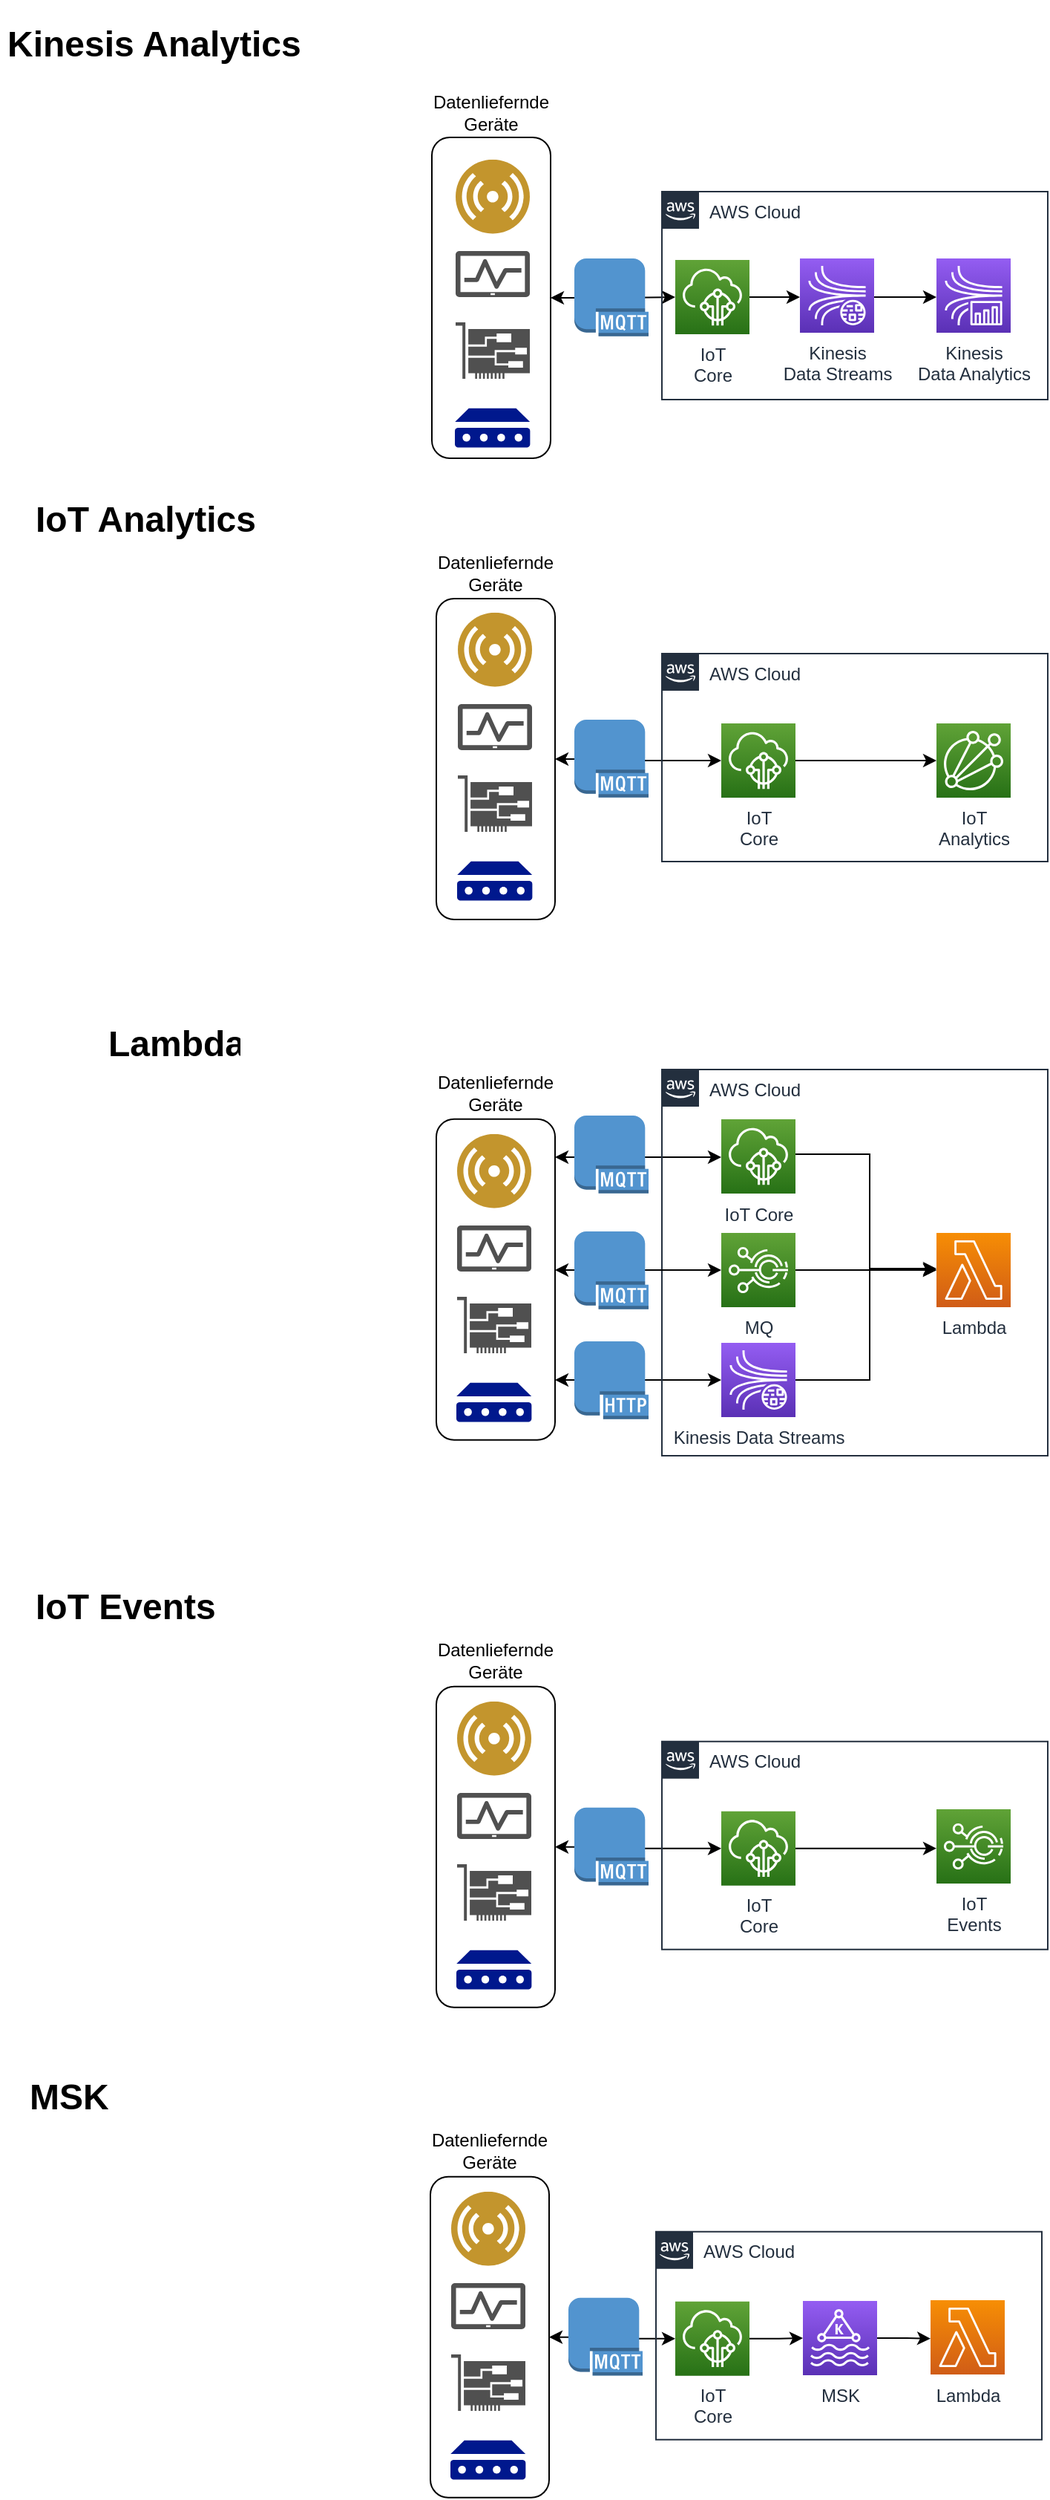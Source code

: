 <mxfile version="11.3.0" type="device" pages="8"><diagram id="U7wngt1tpZclC5KRjy6i" name="Realtime Analytics"><mxGraphModel dx="1086" dy="806" grid="1" gridSize="10" guides="1" tooltips="1" connect="1" arrows="1" fold="1" page="1" pageScale="1" pageWidth="1169" pageHeight="827" math="0" shadow="0"><root><mxCell id="0"/><mxCell id="1" parent="0"/><mxCell id="sb1bjQWHpxkqXZPicBh1-14" style="edgeStyle=orthogonalEdgeStyle;rounded=0;orthogonalLoop=1;jettySize=auto;html=1;startArrow=classic;startFill=1;" parent="1" source="hLUS17YVUb24x3qrOjIW-11" target="sb1bjQWHpxkqXZPicBh1-11" edge="1"><mxGeometry relative="1" as="geometry"><mxPoint x="385" y="220.286" as="sourcePoint"/><Array as="points"/></mxGeometry></mxCell><mxCell id="sb1bjQWHpxkqXZPicBh1-6" value="AWS Cloud" style="points=[[0,0],[0.25,0],[0.5,0],[0.75,0],[1,0],[1,0.25],[1,0.5],[1,0.75],[1,1],[0.75,1],[0.5,1],[0.25,1],[0,1],[0,0.75],[0,0.5],[0,0.25]];outlineConnect=0;gradientColor=none;html=1;whiteSpace=wrap;fontSize=12;fontStyle=0;shape=mxgraph.aws4.group;grIcon=mxgraph.aws4.group_aws_cloud_alt;strokeColor=#232F3E;fillColor=none;verticalAlign=top;align=left;spacingLeft=30;fontColor=#232F3E;dashed=0;" parent="1" vertex="1"><mxGeometry x="480" y="149" width="260" height="140" as="geometry"/></mxCell><mxCell id="sb1bjQWHpxkqXZPicBh1-7" value="Kinesis&lt;br&gt;Data Analytics" style="outlineConnect=0;fontColor=#232F3E;gradientColor=#945DF2;gradientDirection=north;fillColor=#5A30B5;strokeColor=#ffffff;dashed=0;verticalLabelPosition=bottom;verticalAlign=top;align=center;html=1;fontSize=12;fontStyle=0;aspect=fixed;shape=mxgraph.aws4.resourceIcon;resIcon=mxgraph.aws4.kinesis_data_analytics;" parent="1" vertex="1"><mxGeometry x="665" y="194" width="50" height="50" as="geometry"/></mxCell><mxCell id="sb1bjQWHpxkqXZPicBh1-9" style="edgeStyle=orthogonalEdgeStyle;rounded=0;orthogonalLoop=1;jettySize=auto;html=1;" parent="1" source="sb1bjQWHpxkqXZPicBh1-8" target="sb1bjQWHpxkqXZPicBh1-7" edge="1"><mxGeometry relative="1" as="geometry"><Array as="points"><mxPoint x="660" y="220"/><mxPoint x="660" y="220"/></Array></mxGeometry></mxCell><mxCell id="sb1bjQWHpxkqXZPicBh1-8" value="Kinesis&lt;br&gt;Data Streams" style="outlineConnect=0;fontColor=#232F3E;gradientColor=#945DF2;gradientDirection=north;fillColor=#5A30B5;strokeColor=#ffffff;dashed=0;verticalLabelPosition=bottom;verticalAlign=top;align=center;html=1;fontSize=12;fontStyle=0;aspect=fixed;shape=mxgraph.aws4.resourceIcon;resIcon=mxgraph.aws4.kinesis_data_streams;" parent="1" vertex="1"><mxGeometry x="573" y="194" width="50" height="50" as="geometry"/></mxCell><mxCell id="sb1bjQWHpxkqXZPicBh1-12" style="edgeStyle=orthogonalEdgeStyle;rounded=0;orthogonalLoop=1;jettySize=auto;html=1;" parent="1" source="sb1bjQWHpxkqXZPicBh1-11" target="sb1bjQWHpxkqXZPicBh1-8" edge="1"><mxGeometry relative="1" as="geometry"><Array as="points"><mxPoint x="539" y="221"/><mxPoint x="539" y="221"/></Array></mxGeometry></mxCell><mxCell id="sb1bjQWHpxkqXZPicBh1-11" value="IoT &lt;br&gt;Core" style="outlineConnect=0;fontColor=#232F3E;gradientColor=#60A337;gradientDirection=north;fillColor=#277116;strokeColor=#ffffff;dashed=0;verticalLabelPosition=bottom;verticalAlign=top;align=center;html=1;fontSize=12;fontStyle=0;aspect=fixed;shape=mxgraph.aws4.resourceIcon;resIcon=mxgraph.aws4.iot_core;" parent="1" vertex="1"><mxGeometry x="489" y="195" width="50" height="50" as="geometry"/></mxCell><mxCell id="sb1bjQWHpxkqXZPicBh1-13" value="" style="outlineConnect=0;dashed=0;verticalLabelPosition=bottom;verticalAlign=top;align=center;html=1;shape=mxgraph.aws3.mqtt_protocol;fillColor=#5294CF;gradientColor=none;" parent="1" vertex="1"><mxGeometry x="421" y="194" width="50" height="52.38" as="geometry"/></mxCell><mxCell id="sb1bjQWHpxkqXZPicBh1-15" style="edgeStyle=orthogonalEdgeStyle;rounded=0;orthogonalLoop=1;jettySize=auto;html=1;startArrow=classic;startFill=1;exitX=1;exitY=0.5;exitDx=0;exitDy=0;" parent="1" source="hLUS17YVUb24x3qrOjIW-6" target="sb1bjQWHpxkqXZPicBh1-25" edge="1"><mxGeometry relative="1" as="geometry"><mxPoint x="385" y="530.647" as="sourcePoint"/><Array as="points"/></mxGeometry></mxCell><mxCell id="sb1bjQWHpxkqXZPicBh1-20" value="AWS Cloud" style="points=[[0,0],[0.25,0],[0.5,0],[0.75,0],[1,0],[1,0.25],[1,0.5],[1,0.75],[1,1],[0.75,1],[0.5,1],[0.25,1],[0,1],[0,0.75],[0,0.5],[0,0.25]];outlineConnect=0;gradientColor=none;html=1;whiteSpace=wrap;fontSize=12;fontStyle=0;shape=mxgraph.aws4.group;grIcon=mxgraph.aws4.group_aws_cloud_alt;strokeColor=#232F3E;fillColor=none;verticalAlign=top;align=left;spacingLeft=30;fontColor=#232F3E;dashed=0;" parent="1" vertex="1"><mxGeometry x="480" y="460" width="260" height="140" as="geometry"/></mxCell><mxCell id="sb1bjQWHpxkqXZPicBh1-30" style="edgeStyle=orthogonalEdgeStyle;rounded=0;orthogonalLoop=1;jettySize=auto;html=1;startArrow=none;startFill=0;" parent="1" source="sb1bjQWHpxkqXZPicBh1-25" target="sb1bjQWHpxkqXZPicBh1-27" edge="1"><mxGeometry relative="1" as="geometry"/></mxCell><mxCell id="sb1bjQWHpxkqXZPicBh1-25" value="IoT &lt;br&gt;Core" style="outlineConnect=0;fontColor=#232F3E;gradientColor=#60A337;gradientDirection=north;fillColor=#277116;strokeColor=#ffffff;dashed=0;verticalLabelPosition=bottom;verticalAlign=top;align=center;html=1;fontSize=12;fontStyle=0;aspect=fixed;shape=mxgraph.aws4.resourceIcon;resIcon=mxgraph.aws4.iot_core;" parent="1" vertex="1"><mxGeometry x="520" y="507" width="50" height="50" as="geometry"/></mxCell><mxCell id="sb1bjQWHpxkqXZPicBh1-26" value="" style="outlineConnect=0;dashed=0;verticalLabelPosition=bottom;verticalAlign=top;align=center;html=1;shape=mxgraph.aws3.mqtt_protocol;fillColor=#5294CF;gradientColor=none;" parent="1" vertex="1"><mxGeometry x="421" y="504.5" width="50" height="52.38" as="geometry"/></mxCell><mxCell id="sb1bjQWHpxkqXZPicBh1-27" value="IoT &lt;br&gt;Analytics" style="outlineConnect=0;fontColor=#232F3E;gradientColor=#60A337;gradientDirection=north;fillColor=#277116;strokeColor=#ffffff;dashed=0;verticalLabelPosition=bottom;verticalAlign=top;align=center;html=1;fontSize=12;fontStyle=0;aspect=fixed;shape=mxgraph.aws4.resourceIcon;resIcon=mxgraph.aws4.iot_analytics;" parent="1" vertex="1"><mxGeometry x="665" y="507" width="50" height="50" as="geometry"/></mxCell><mxCell id="sb1bjQWHpxkqXZPicBh1-31" value="&lt;h1&gt;Kinesis Analytics&lt;/h1&gt;" style="text;html=1;strokeColor=none;fillColor=none;spacing=5;spacingTop=-20;whiteSpace=wrap;overflow=hidden;rounded=0;" parent="1" vertex="1"><mxGeometry x="34" y="30" width="232" height="40" as="geometry"/></mxCell><mxCell id="sb1bjQWHpxkqXZPicBh1-32" value="&lt;h1&gt;IoT Analytics&lt;/h1&gt;" style="text;html=1;strokeColor=none;fillColor=none;spacing=5;spacingTop=-20;whiteSpace=wrap;overflow=hidden;rounded=0;" parent="1" vertex="1"><mxGeometry x="53" y="350" width="232" height="40" as="geometry"/></mxCell><mxCell id="SH9c20mFHKDy3aFWZiyU-1" style="edgeStyle=orthogonalEdgeStyle;rounded=0;orthogonalLoop=1;jettySize=auto;html=1;startArrow=classic;startFill=1;" parent="1" target="SH9c20mFHKDy3aFWZiyU-8" edge="1"><mxGeometry relative="1" as="geometry"><mxPoint x="408" y="799" as="sourcePoint"/><Array as="points"><mxPoint x="430" y="799"/><mxPoint x="430" y="799"/></Array></mxGeometry></mxCell><mxCell id="hLUS17YVUb24x3qrOjIW-4" style="edgeStyle=orthogonalEdgeStyle;rounded=0;orthogonalLoop=1;jettySize=auto;html=1;startArrow=classic;startFill=1;" parent="1" target="SH9c20mFHKDy3aFWZiyU-13" edge="1"><mxGeometry relative="1" as="geometry"><mxPoint x="408" y="949" as="sourcePoint"/><Array as="points"><mxPoint x="420" y="949"/><mxPoint x="420" y="949"/></Array></mxGeometry></mxCell><mxCell id="SH9c20mFHKDy3aFWZiyU-6" value="AWS Cloud" style="points=[[0,0],[0.25,0],[0.5,0],[0.75,0],[1,0],[1,0.25],[1,0.5],[1,0.75],[1,1],[0.75,1],[0.5,1],[0.25,1],[0,1],[0,0.75],[0,0.5],[0,0.25]];outlineConnect=0;gradientColor=none;html=1;whiteSpace=wrap;fontSize=12;fontStyle=0;shape=mxgraph.aws4.group;grIcon=mxgraph.aws4.group_aws_cloud_alt;strokeColor=#232F3E;fillColor=none;verticalAlign=top;align=left;spacingLeft=30;fontColor=#232F3E;dashed=0;" parent="1" vertex="1"><mxGeometry x="480" y="740" width="260" height="260" as="geometry"/></mxCell><mxCell id="SH9c20mFHKDy3aFWZiyU-7" style="edgeStyle=orthogonalEdgeStyle;rounded=0;orthogonalLoop=1;jettySize=auto;html=1;startArrow=none;startFill=0;" parent="1" source="SH9c20mFHKDy3aFWZiyU-8" target="SH9c20mFHKDy3aFWZiyU-12" edge="1"><mxGeometry relative="1" as="geometry"><mxPoint x="788.5" y="859" as="targetPoint"/><Array as="points"><mxPoint x="620" y="797"/><mxPoint x="620" y="875"/></Array></mxGeometry></mxCell><mxCell id="SH9c20mFHKDy3aFWZiyU-8" value="IoT Core" style="outlineConnect=0;fontColor=#232F3E;gradientColor=#60A337;gradientDirection=north;fillColor=#277116;strokeColor=#ffffff;dashed=0;verticalLabelPosition=bottom;verticalAlign=top;align=center;html=1;fontSize=12;fontStyle=0;aspect=fixed;shape=mxgraph.aws4.resourceIcon;resIcon=mxgraph.aws4.iot_core;" parent="1" vertex="1"><mxGeometry x="520" y="773.5" width="50" height="50" as="geometry"/></mxCell><mxCell id="SH9c20mFHKDy3aFWZiyU-9" value="" style="outlineConnect=0;dashed=0;verticalLabelPosition=bottom;verticalAlign=top;align=center;html=1;shape=mxgraph.aws3.mqtt_protocol;fillColor=#5294CF;gradientColor=none;" parent="1" vertex="1"><mxGeometry x="421" y="771" width="50" height="52.38" as="geometry"/></mxCell><mxCell id="SH9c20mFHKDy3aFWZiyU-11" value="&lt;h1&gt;Lambda&lt;/h1&gt;" style="text;html=1;strokeColor=none;fillColor=none;spacing=5;spacingTop=-20;whiteSpace=wrap;overflow=hidden;rounded=0;" parent="1" vertex="1"><mxGeometry x="101.5" y="703" width="97" height="40" as="geometry"/></mxCell><mxCell id="SH9c20mFHKDy3aFWZiyU-12" value="Lambda" style="outlineConnect=0;fontColor=#232F3E;gradientColor=#F78E04;gradientDirection=north;fillColor=#D05C17;strokeColor=#ffffff;dashed=0;verticalLabelPosition=bottom;verticalAlign=top;align=center;html=1;fontSize=12;fontStyle=0;aspect=fixed;shape=mxgraph.aws4.resourceIcon;resIcon=mxgraph.aws4.lambda;" parent="1" vertex="1"><mxGeometry x="665" y="850" width="50" height="50" as="geometry"/></mxCell><mxCell id="hLUS17YVUb24x3qrOjIW-10" style="edgeStyle=orthogonalEdgeStyle;rounded=0;orthogonalLoop=1;jettySize=auto;html=1;startArrow=none;startFill=0;" parent="1" source="SH9c20mFHKDy3aFWZiyU-13" target="SH9c20mFHKDy3aFWZiyU-12" edge="1"><mxGeometry relative="1" as="geometry"><mxPoint x="650" y="874" as="targetPoint"/><Array as="points"><mxPoint x="620" y="949"/><mxPoint x="620" y="874"/></Array></mxGeometry></mxCell><mxCell id="SH9c20mFHKDy3aFWZiyU-13" value="Kinesis Data Streams" style="outlineConnect=0;fontColor=#232F3E;gradientColor=#945DF2;gradientDirection=north;fillColor=#5A30B5;strokeColor=#ffffff;dashed=0;verticalLabelPosition=bottom;verticalAlign=top;align=center;html=1;fontSize=12;fontStyle=0;aspect=fixed;shape=mxgraph.aws4.resourceIcon;resIcon=mxgraph.aws4.kinesis_data_streams;" parent="1" vertex="1"><mxGeometry x="520" y="924" width="50" height="50" as="geometry"/></mxCell><mxCell id="hLUS17YVUb24x3qrOjIW-2" value="" style="outlineConnect=0;dashed=0;verticalLabelPosition=bottom;verticalAlign=top;align=center;html=1;shape=mxgraph.aws3.http_protocol;fillColor=#5294CF;gradientColor=none;aspect=fixed;" parent="1" vertex="1"><mxGeometry x="421" y="923" width="50" height="52.38" as="geometry"/></mxCell><mxCell id="hLUS17YVUb24x3qrOjIW-6" value="Datenliefernde&lt;br&gt;Geräte" style="rounded=1;whiteSpace=wrap;html=1;labelPosition=center;verticalLabelPosition=top;align=center;verticalAlign=bottom;" parent="1" vertex="1"><mxGeometry x="328" y="423" width="80" height="216" as="geometry"/></mxCell><mxCell id="hLUS17YVUb24x3qrOjIW-11" value="Datenliefernde&lt;br&gt;Geräte" style="rounded=1;whiteSpace=wrap;html=1;labelPosition=center;verticalLabelPosition=top;align=center;verticalAlign=bottom;" parent="1" vertex="1"><mxGeometry x="325" y="112.5" width="80" height="216" as="geometry"/></mxCell><mxCell id="6vlCXwraw4ID1dUeWgmr-2" style="edgeStyle=orthogonalEdgeStyle;rounded=0;orthogonalLoop=1;jettySize=auto;html=1;startArrow=none;startFill=0;" parent="1" source="6vlCXwraw4ID1dUeWgmr-1" target="SH9c20mFHKDy3aFWZiyU-12" edge="1"><mxGeometry relative="1" as="geometry"><mxPoint x="650" y="875" as="targetPoint"/></mxGeometry></mxCell><mxCell id="6vlCXwraw4ID1dUeWgmr-1" value="MQ" style="outlineConnect=0;fontColor=#232F3E;gradientColor=#60A337;gradientDirection=north;fillColor=#277116;strokeColor=#ffffff;dashed=0;verticalLabelPosition=bottom;verticalAlign=top;align=center;html=1;fontSize=12;fontStyle=0;aspect=fixed;shape=mxgraph.aws4.resourceIcon;resIcon=mxgraph.aws4.iot_events;" parent="1" vertex="1"><mxGeometry x="520" y="850" width="50" height="50" as="geometry"/></mxCell><mxCell id="6vlCXwraw4ID1dUeWgmr-3" style="edgeStyle=orthogonalEdgeStyle;rounded=0;orthogonalLoop=1;jettySize=auto;html=1;startArrow=classic;startFill=1;" parent="1" target="6vlCXwraw4ID1dUeWgmr-1" edge="1"><mxGeometry relative="1" as="geometry"><mxPoint x="408" y="875" as="sourcePoint"/><mxPoint x="489" y="875.095" as="targetPoint"/><Array as="points"><mxPoint x="420" y="875"/><mxPoint x="420" y="875"/></Array></mxGeometry></mxCell><mxCell id="6vlCXwraw4ID1dUeWgmr-4" value="" style="outlineConnect=0;dashed=0;verticalLabelPosition=bottom;verticalAlign=top;align=center;html=1;shape=mxgraph.aws3.mqtt_protocol;fillColor=#5294CF;gradientColor=none;" parent="1" vertex="1"><mxGeometry x="421" y="849" width="50" height="52.38" as="geometry"/></mxCell><mxCell id="4zdKGAWzxH_HaNmAhGuk-1" style="edgeStyle=orthogonalEdgeStyle;rounded=0;orthogonalLoop=1;jettySize=auto;html=1;startArrow=classic;startFill=1;exitX=1;exitY=0.5;exitDx=0;exitDy=0;" parent="1" source="4zdKGAWzxH_HaNmAhGuk-8" target="4zdKGAWzxH_HaNmAhGuk-4" edge="1"><mxGeometry relative="1" as="geometry"><mxPoint x="385" y="1263" as="sourcePoint"/><Array as="points"/></mxGeometry></mxCell><mxCell id="4zdKGAWzxH_HaNmAhGuk-2" value="AWS Cloud" style="points=[[0,0],[0.25,0],[0.5,0],[0.75,0],[1,0],[1,0.25],[1,0.5],[1,0.75],[1,1],[0.75,1],[0.5,1],[0.25,1],[0,1],[0,0.75],[0,0.5],[0,0.25]];outlineConnect=0;gradientColor=none;html=1;whiteSpace=wrap;fontSize=12;fontStyle=0;shape=mxgraph.aws4.group;grIcon=mxgraph.aws4.group_aws_cloud_alt;strokeColor=#232F3E;fillColor=none;verticalAlign=top;align=left;spacingLeft=30;fontColor=#232F3E;dashed=0;" parent="1" vertex="1"><mxGeometry x="480" y="1192.353" width="260" height="140" as="geometry"/></mxCell><mxCell id="4zdKGAWzxH_HaNmAhGuk-3" style="edgeStyle=orthogonalEdgeStyle;rounded=0;orthogonalLoop=1;jettySize=auto;html=1;startArrow=none;startFill=0;" parent="1" source="4zdKGAWzxH_HaNmAhGuk-4" edge="1"><mxGeometry relative="1" as="geometry"><mxPoint x="665" y="1264.353" as="targetPoint"/></mxGeometry></mxCell><mxCell id="4zdKGAWzxH_HaNmAhGuk-4" value="IoT &lt;br&gt;Core" style="outlineConnect=0;fontColor=#232F3E;gradientColor=#60A337;gradientDirection=north;fillColor=#277116;strokeColor=#ffffff;dashed=0;verticalLabelPosition=bottom;verticalAlign=top;align=center;html=1;fontSize=12;fontStyle=0;aspect=fixed;shape=mxgraph.aws4.resourceIcon;resIcon=mxgraph.aws4.iot_core;" parent="1" vertex="1"><mxGeometry x="520" y="1239.353" width="50" height="50" as="geometry"/></mxCell><mxCell id="4zdKGAWzxH_HaNmAhGuk-5" value="" style="outlineConnect=0;dashed=0;verticalLabelPosition=bottom;verticalAlign=top;align=center;html=1;shape=mxgraph.aws3.mqtt_protocol;fillColor=#5294CF;gradientColor=none;" parent="1" vertex="1"><mxGeometry x="421" y="1236.853" width="50" height="52.38" as="geometry"/></mxCell><mxCell id="4zdKGAWzxH_HaNmAhGuk-7" value="&lt;h1&gt;IoT Events&lt;/h1&gt;" style="text;html=1;strokeColor=none;fillColor=none;spacing=5;spacingTop=-20;whiteSpace=wrap;overflow=hidden;rounded=0;" parent="1" vertex="1"><mxGeometry x="53" y="1082.353" width="232" height="40" as="geometry"/></mxCell><mxCell id="4zdKGAWzxH_HaNmAhGuk-8" value="Datenliefernde&lt;br&gt;Geräte" style="rounded=1;whiteSpace=wrap;html=1;labelPosition=center;verticalLabelPosition=top;align=center;verticalAlign=bottom;" parent="1" vertex="1"><mxGeometry x="328" y="1155.353" width="80" height="216" as="geometry"/></mxCell><mxCell id="4zdKGAWzxH_HaNmAhGuk-12" value="IoT&lt;br&gt;Events" style="outlineConnect=0;fontColor=#232F3E;gradientColor=#60A337;gradientDirection=north;fillColor=#277116;strokeColor=#ffffff;dashed=0;verticalLabelPosition=bottom;verticalAlign=top;align=center;html=1;fontSize=12;fontStyle=0;aspect=fixed;shape=mxgraph.aws4.resourceIcon;resIcon=mxgraph.aws4.iot_events;" parent="1" vertex="1"><mxGeometry x="665" y="1238" width="50" height="50" as="geometry"/></mxCell><mxCell id="B4O2bhmvuC-edmLvrqy0-7" value="" style="aspect=fixed;perimeter=ellipsePerimeter;html=1;align=center;shadow=0;dashed=0;fontColor=#4277BB;labelBackgroundColor=#ffffff;fontSize=12;spacingTop=3;image;image=img/lib/ibm/users/sensor.svg;" parent="1" vertex="1"><mxGeometry x="342" y="1165.333" width="50" height="50" as="geometry"/></mxCell><mxCell id="B4O2bhmvuC-edmLvrqy0-8" value="" style="pointerEvents=1;shadow=0;dashed=0;html=1;strokeColor=none;labelPosition=center;verticalLabelPosition=bottom;verticalAlign=top;align=center;fillColor=#505050;shape=mxgraph.mscae.intune.device_health;aspect=fixed;" parent="1" vertex="1"><mxGeometry x="342" y="1227" width="50" height="31" as="geometry"/></mxCell><mxCell id="B4O2bhmvuC-edmLvrqy0-9" value="" style="aspect=fixed;pointerEvents=1;shadow=0;dashed=0;html=1;strokeColor=none;labelPosition=center;verticalLabelPosition=bottom;verticalAlign=top;align=center;fillColor=#00188D;shape=mxgraph.mscae.enterprise.device" parent="1" vertex="1"><mxGeometry x="341.5" y="1332.833" width="50.69" height="26.36" as="geometry"/></mxCell><mxCell id="B4O2bhmvuC-edmLvrqy0-10" value="" style="pointerEvents=1;shadow=0;dashed=0;html=1;strokeColor=none;fillColor=#505050;labelPosition=center;verticalLabelPosition=bottom;verticalAlign=top;outlineConnect=0;align=center;shape=mxgraph.office.devices.nic;direction=east;" parent="1" vertex="1"><mxGeometry x="342" y="1275" width="50" height="38" as="geometry"/></mxCell><mxCell id="B4O2bhmvuC-edmLvrqy0-11" value="Datenliefernde&lt;br&gt;Geräte" style="rounded=1;whiteSpace=wrap;html=1;labelPosition=center;verticalLabelPosition=top;align=center;verticalAlign=bottom;" parent="1" vertex="1"><mxGeometry x="328" y="773.353" width="80" height="216" as="geometry"/></mxCell><mxCell id="B4O2bhmvuC-edmLvrqy0-12" value="" style="aspect=fixed;perimeter=ellipsePerimeter;html=1;align=center;shadow=0;dashed=0;fontColor=#4277BB;labelBackgroundColor=#ffffff;fontSize=12;spacingTop=3;image;image=img/lib/ibm/users/sensor.svg;" parent="1" vertex="1"><mxGeometry x="342" y="783.333" width="50" height="50" as="geometry"/></mxCell><mxCell id="B4O2bhmvuC-edmLvrqy0-13" value="" style="pointerEvents=1;shadow=0;dashed=0;html=1;strokeColor=none;labelPosition=center;verticalLabelPosition=bottom;verticalAlign=top;align=center;fillColor=#505050;shape=mxgraph.mscae.intune.device_health;aspect=fixed;" parent="1" vertex="1"><mxGeometry x="342" y="845" width="50" height="31" as="geometry"/></mxCell><mxCell id="B4O2bhmvuC-edmLvrqy0-14" value="" style="aspect=fixed;pointerEvents=1;shadow=0;dashed=0;html=1;strokeColor=none;labelPosition=center;verticalLabelPosition=bottom;verticalAlign=top;align=center;fillColor=#00188D;shape=mxgraph.mscae.enterprise.device" parent="1" vertex="1"><mxGeometry x="341.5" y="950.833" width="50.69" height="26.36" as="geometry"/></mxCell><mxCell id="B4O2bhmvuC-edmLvrqy0-15" value="" style="pointerEvents=1;shadow=0;dashed=0;html=1;strokeColor=none;fillColor=#505050;labelPosition=center;verticalLabelPosition=bottom;verticalAlign=top;outlineConnect=0;align=center;shape=mxgraph.office.devices.nic;direction=east;" parent="1" vertex="1"><mxGeometry x="342" y="893" width="50" height="38" as="geometry"/></mxCell><mxCell id="B4O2bhmvuC-edmLvrqy0-16" value="" style="aspect=fixed;perimeter=ellipsePerimeter;html=1;align=center;shadow=0;dashed=0;fontColor=#4277BB;labelBackgroundColor=#ffffff;fontSize=12;spacingTop=3;image;image=img/lib/ibm/users/sensor.svg;" parent="1" vertex="1"><mxGeometry x="342.5" y="432.333" width="50" height="50" as="geometry"/></mxCell><mxCell id="B4O2bhmvuC-edmLvrqy0-17" value="" style="pointerEvents=1;shadow=0;dashed=0;html=1;strokeColor=none;labelPosition=center;verticalLabelPosition=bottom;verticalAlign=top;align=center;fillColor=#505050;shape=mxgraph.mscae.intune.device_health;aspect=fixed;" parent="1" vertex="1"><mxGeometry x="342.5" y="494" width="50" height="31" as="geometry"/></mxCell><mxCell id="B4O2bhmvuC-edmLvrqy0-18" value="" style="aspect=fixed;pointerEvents=1;shadow=0;dashed=0;html=1;strokeColor=none;labelPosition=center;verticalLabelPosition=bottom;verticalAlign=top;align=center;fillColor=#00188D;shape=mxgraph.mscae.enterprise.device" parent="1" vertex="1"><mxGeometry x="342" y="599.833" width="50.69" height="26.36" as="geometry"/></mxCell><mxCell id="B4O2bhmvuC-edmLvrqy0-19" value="" style="pointerEvents=1;shadow=0;dashed=0;html=1;strokeColor=none;fillColor=#505050;labelPosition=center;verticalLabelPosition=bottom;verticalAlign=top;outlineConnect=0;align=center;shape=mxgraph.office.devices.nic;direction=east;" parent="1" vertex="1"><mxGeometry x="342.5" y="542" width="50" height="38" as="geometry"/></mxCell><mxCell id="B4O2bhmvuC-edmLvrqy0-20" value="" style="aspect=fixed;perimeter=ellipsePerimeter;html=1;align=center;shadow=0;dashed=0;fontColor=#4277BB;labelBackgroundColor=#ffffff;fontSize=12;spacingTop=3;image;image=img/lib/ibm/users/sensor.svg;" parent="1" vertex="1"><mxGeometry x="341" y="127.333" width="50" height="50" as="geometry"/></mxCell><mxCell id="B4O2bhmvuC-edmLvrqy0-21" value="" style="pointerEvents=1;shadow=0;dashed=0;html=1;strokeColor=none;labelPosition=center;verticalLabelPosition=bottom;verticalAlign=top;align=center;fillColor=#505050;shape=mxgraph.mscae.intune.device_health;aspect=fixed;" parent="1" vertex="1"><mxGeometry x="341" y="189" width="50" height="31" as="geometry"/></mxCell><mxCell id="B4O2bhmvuC-edmLvrqy0-22" value="" style="aspect=fixed;pointerEvents=1;shadow=0;dashed=0;html=1;strokeColor=none;labelPosition=center;verticalLabelPosition=bottom;verticalAlign=top;align=center;fillColor=#00188D;shape=mxgraph.mscae.enterprise.device" parent="1" vertex="1"><mxGeometry x="340.5" y="294.833" width="50.69" height="26.36" as="geometry"/></mxCell><mxCell id="B4O2bhmvuC-edmLvrqy0-23" value="" style="pointerEvents=1;shadow=0;dashed=0;html=1;strokeColor=none;fillColor=#505050;labelPosition=center;verticalLabelPosition=bottom;verticalAlign=top;outlineConnect=0;align=center;shape=mxgraph.office.devices.nic;direction=east;" parent="1" vertex="1"><mxGeometry x="341" y="237" width="50" height="38" as="geometry"/></mxCell><mxCell id="9iq90TOSfftLC6REwIo6-1" style="edgeStyle=orthogonalEdgeStyle;rounded=0;orthogonalLoop=1;jettySize=auto;html=1;startArrow=classic;startFill=1;exitX=1;exitY=0.5;exitDx=0;exitDy=0;" parent="1" source="9iq90TOSfftLC6REwIo6-7" target="9iq90TOSfftLC6REwIo6-4" edge="1"><mxGeometry relative="1" as="geometry"><mxPoint x="381" y="1593" as="sourcePoint"/><Array as="points"/></mxGeometry></mxCell><mxCell id="9iq90TOSfftLC6REwIo6-2" value="AWS Cloud" style="points=[[0,0],[0.25,0],[0.5,0],[0.75,0],[1,0],[1,0.25],[1,0.5],[1,0.75],[1,1],[0.75,1],[0.5,1],[0.25,1],[0,1],[0,0.75],[0,0.5],[0,0.25]];outlineConnect=0;gradientColor=none;html=1;whiteSpace=wrap;fontSize=12;fontStyle=0;shape=mxgraph.aws4.group;grIcon=mxgraph.aws4.group_aws_cloud_alt;strokeColor=#232F3E;fillColor=none;verticalAlign=top;align=left;spacingLeft=30;fontColor=#232F3E;dashed=0;" parent="1" vertex="1"><mxGeometry x="476" y="1522.353" width="260" height="140" as="geometry"/></mxCell><mxCell id="9iq90TOSfftLC6REwIo6-3" style="edgeStyle=orthogonalEdgeStyle;rounded=0;orthogonalLoop=1;jettySize=auto;html=1;startArrow=none;startFill=0;" parent="1" source="9iq90TOSfftLC6REwIo6-13" edge="1"><mxGeometry relative="1" as="geometry"><mxPoint x="661" y="1594.353" as="targetPoint"/></mxGeometry></mxCell><mxCell id="9iq90TOSfftLC6REwIo6-4" value="IoT &lt;br&gt;Core" style="outlineConnect=0;fontColor=#232F3E;gradientColor=#60A337;gradientDirection=north;fillColor=#277116;strokeColor=#ffffff;dashed=0;verticalLabelPosition=bottom;verticalAlign=top;align=center;html=1;fontSize=12;fontStyle=0;aspect=fixed;shape=mxgraph.aws4.resourceIcon;resIcon=mxgraph.aws4.iot_core;" parent="1" vertex="1"><mxGeometry x="489" y="1569.353" width="50" height="50" as="geometry"/></mxCell><mxCell id="9iq90TOSfftLC6REwIo6-5" value="" style="outlineConnect=0;dashed=0;verticalLabelPosition=bottom;verticalAlign=top;align=center;html=1;shape=mxgraph.aws3.mqtt_protocol;fillColor=#5294CF;gradientColor=none;" parent="1" vertex="1"><mxGeometry x="417" y="1566.853" width="50" height="52.38" as="geometry"/></mxCell><mxCell id="9iq90TOSfftLC6REwIo6-6" value="&lt;h1&gt;MSK&lt;/h1&gt;" style="text;html=1;strokeColor=none;fillColor=none;spacing=5;spacingTop=-20;whiteSpace=wrap;overflow=hidden;rounded=0;" parent="1" vertex="1"><mxGeometry x="49" y="1412.353" width="232" height="40" as="geometry"/></mxCell><mxCell id="9iq90TOSfftLC6REwIo6-7" value="Datenliefernde&lt;br&gt;Geräte" style="rounded=1;whiteSpace=wrap;html=1;labelPosition=center;verticalLabelPosition=top;align=center;verticalAlign=bottom;" parent="1" vertex="1"><mxGeometry x="324" y="1485.353" width="80" height="216" as="geometry"/></mxCell><mxCell id="9iq90TOSfftLC6REwIo6-9" value="" style="aspect=fixed;perimeter=ellipsePerimeter;html=1;align=center;shadow=0;dashed=0;fontColor=#4277BB;labelBackgroundColor=#ffffff;fontSize=12;spacingTop=3;image;image=img/lib/ibm/users/sensor.svg;" parent="1" vertex="1"><mxGeometry x="338" y="1495.333" width="50" height="50" as="geometry"/></mxCell><mxCell id="9iq90TOSfftLC6REwIo6-10" value="" style="pointerEvents=1;shadow=0;dashed=0;html=1;strokeColor=none;labelPosition=center;verticalLabelPosition=bottom;verticalAlign=top;align=center;fillColor=#505050;shape=mxgraph.mscae.intune.device_health;aspect=fixed;" parent="1" vertex="1"><mxGeometry x="338" y="1557" width="50" height="31" as="geometry"/></mxCell><mxCell id="9iq90TOSfftLC6REwIo6-11" value="" style="aspect=fixed;pointerEvents=1;shadow=0;dashed=0;html=1;strokeColor=none;labelPosition=center;verticalLabelPosition=bottom;verticalAlign=top;align=center;fillColor=#00188D;shape=mxgraph.mscae.enterprise.device" parent="1" vertex="1"><mxGeometry x="337.5" y="1662.833" width="50.69" height="26.36" as="geometry"/></mxCell><mxCell id="9iq90TOSfftLC6REwIo6-12" value="" style="pointerEvents=1;shadow=0;dashed=0;html=1;strokeColor=none;fillColor=#505050;labelPosition=center;verticalLabelPosition=bottom;verticalAlign=top;outlineConnect=0;align=center;shape=mxgraph.office.devices.nic;direction=east;" parent="1" vertex="1"><mxGeometry x="338" y="1605" width="50" height="38" as="geometry"/></mxCell><mxCell id="9iq90TOSfftLC6REwIo6-13" value="MSK" style="outlineConnect=0;fontColor=#232F3E;gradientColor=#945DF2;gradientDirection=north;fillColor=#5A30B5;strokeColor=#ffffff;dashed=0;verticalLabelPosition=bottom;verticalAlign=top;align=center;html=1;fontSize=12;fontStyle=0;aspect=fixed;shape=mxgraph.aws4.resourceIcon;resIcon=mxgraph.aws4.managed_streaming_for_kafka;" parent="1" vertex="1"><mxGeometry x="575" y="1569" width="50" height="50" as="geometry"/></mxCell><mxCell id="9iq90TOSfftLC6REwIo6-14" style="edgeStyle=orthogonalEdgeStyle;rounded=0;orthogonalLoop=1;jettySize=auto;html=1;startArrow=none;startFill=0;" parent="1" source="9iq90TOSfftLC6REwIo6-4" target="9iq90TOSfftLC6REwIo6-13" edge="1"><mxGeometry relative="1" as="geometry"><mxPoint x="661" y="1594.353" as="targetPoint"/><mxPoint x="539.0" y="1594.353" as="sourcePoint"/></mxGeometry></mxCell><mxCell id="9iq90TOSfftLC6REwIo6-15" value="Lambda" style="outlineConnect=0;fontColor=#232F3E;gradientColor=#F78E04;gradientDirection=north;fillColor=#D05C17;strokeColor=#ffffff;dashed=0;verticalLabelPosition=bottom;verticalAlign=top;align=center;html=1;fontSize=12;fontStyle=0;aspect=fixed;shape=mxgraph.aws4.resourceIcon;resIcon=mxgraph.aws4.lambda;" parent="1" vertex="1"><mxGeometry x="661" y="1568.5" width="50" height="50" as="geometry"/></mxCell></root></mxGraphModel></diagram><diagram id="LJjVF1Iqi4QozSp_v9bD" name="Referenzarchitektur"><mxGraphModel dx="1086" dy="806" grid="1" gridSize="10" guides="1" tooltips="1" connect="1" arrows="1" fold="1" page="1" pageScale="1" pageWidth="1169" pageHeight="827" math="0" shadow="0"><root><mxCell id="9JCV3UNqkzG5_orFBBWE-0"/><mxCell id="9JCV3UNqkzG5_orFBBWE-1" parent="9JCV3UNqkzG5_orFBBWE-0"/><mxCell id="9JCV3UNqkzG5_orFBBWE-2" value="Reference&lt;br&gt;Model" style="ellipse;whiteSpace=wrap;html=1;" parent="9JCV3UNqkzG5_orFBBWE-1" vertex="1"><mxGeometry x="227" y="120" width="106" height="50" as="geometry"/></mxCell><mxCell id="9JCV3UNqkzG5_orFBBWE-3" value="Architectural&lt;br&gt;Pattern" style="rounded=1;whiteSpace=wrap;html=1;" parent="9JCV3UNqkzG5_orFBBWE-1" vertex="1"><mxGeometry x="227" y="180" width="106" height="50" as="geometry"/></mxCell><mxCell id="9JCV3UNqkzG5_orFBBWE-8" style="edgeStyle=orthogonalEdgeStyle;rounded=0;orthogonalLoop=1;jettySize=auto;html=1;startArrow=none;startFill=0;" parent="9JCV3UNqkzG5_orFBBWE-1" source="9JCV3UNqkzG5_orFBBWE-4" target="9JCV3UNqkzG5_orFBBWE-5" edge="1"><mxGeometry relative="1" as="geometry"/></mxCell><mxCell id="9JCV3UNqkzG5_orFBBWE-4" value="Reference&lt;br&gt;Architecture" style="rounded=1;whiteSpace=wrap;html=1;" parent="9JCV3UNqkzG5_orFBBWE-1" vertex="1"><mxGeometry x="379" y="150" width="106" height="50" as="geometry"/></mxCell><mxCell id="9JCV3UNqkzG5_orFBBWE-5" value="Software Architecture" style="rounded=1;whiteSpace=wrap;html=1;" parent="9JCV3UNqkzG5_orFBBWE-1" vertex="1"><mxGeometry x="531" y="150" width="106" height="50" as="geometry"/></mxCell><mxCell id="9JCV3UNqkzG5_orFBBWE-6" value="" style="endArrow=classic;html=1;entryX=0;entryY=0.75;entryDx=0;entryDy=0;exitX=1;exitY=0.5;exitDx=0;exitDy=0;" parent="9JCV3UNqkzG5_orFBBWE-1" source="9JCV3UNqkzG5_orFBBWE-3" target="9JCV3UNqkzG5_orFBBWE-4" edge="1"><mxGeometry width="50" height="50" relative="1" as="geometry"><mxPoint x="350" y="360" as="sourcePoint"/><mxPoint x="400" y="310" as="targetPoint"/></mxGeometry></mxCell><mxCell id="9JCV3UNqkzG5_orFBBWE-7" value="" style="endArrow=classic;html=1;exitX=1;exitY=0.5;exitDx=0;exitDy=0;entryX=0;entryY=0.25;entryDx=0;entryDy=0;" parent="9JCV3UNqkzG5_orFBBWE-1" source="9JCV3UNqkzG5_orFBBWE-2" target="9JCV3UNqkzG5_orFBBWE-4" edge="1"><mxGeometry width="50" height="50" relative="1" as="geometry"><mxPoint x="380" y="370" as="sourcePoint"/><mxPoint x="430" y="320" as="targetPoint"/></mxGeometry></mxCell></root></mxGraphModel></diagram><diagram id="xmh8zAHPqRn1-Dy_dNsB" name="AWS-Product-Classification"><mxGraphModel dx="1086" dy="806" grid="1" gridSize="10" guides="1" tooltips="1" connect="1" arrows="1" fold="1" page="1" pageScale="1" pageWidth="1169" pageHeight="827" math="0" shadow="0"><root><mxCell id="J1DTb7VmKH00oi8bvhv9-0"/><mxCell id="J1DTb7VmKH00oi8bvhv9-1" parent="J1DTb7VmKH00oi8bvhv9-0"/><mxCell id="J1DTb7VmKH00oi8bvhv9-2" value="Datenstreaming" style="rounded=0;whiteSpace=wrap;html=1;labelPosition=center;verticalLabelPosition=top;align=center;verticalAlign=bottom;fillColor=#d5e8d4;strokeColor=#82b366;" parent="J1DTb7VmKH00oi8bvhv9-1" vertex="1"><mxGeometry x="37" y="120" width="120" height="470" as="geometry"/></mxCell><mxCell id="J1DTb7VmKH00oi8bvhv9-3" value="Kinesis &lt;br&gt;Data Streams" style="outlineConnect=0;fontColor=#232F3E;gradientColor=#945DF2;gradientDirection=north;fillColor=#5A30B5;strokeColor=#ffffff;dashed=0;verticalLabelPosition=bottom;verticalAlign=top;align=center;html=1;fontSize=12;fontStyle=0;aspect=fixed;shape=mxgraph.aws4.resourceIcon;resIcon=mxgraph.aws4.kinesis_data_streams;" parent="J1DTb7VmKH00oi8bvhv9-1" vertex="1"><mxGeometry x="52" y="128" width="50" height="50" as="geometry"/></mxCell><mxCell id="J1DTb7VmKH00oi8bvhv9-11" style="edgeStyle=orthogonalEdgeStyle;rounded=0;orthogonalLoop=1;jettySize=auto;html=1;startArrow=none;startFill=0;" parent="J1DTb7VmKH00oi8bvhv9-1" source="J1DTb7VmKH00oi8bvhv9-5" edge="1"><mxGeometry relative="1" as="geometry"><mxPoint x="120" y="444" as="targetPoint"/><Array as="points"><mxPoint x="102" y="444"/></Array></mxGeometry></mxCell><mxCell id="J1DTb7VmKH00oi8bvhv9-5" value="IoT&lt;br&gt;Core" style="outlineConnect=0;fontColor=#232F3E;gradientColor=#60A337;gradientDirection=north;fillColor=#277116;strokeColor=#ffffff;dashed=0;verticalLabelPosition=bottom;verticalAlign=top;align=center;html=1;fontSize=12;fontStyle=0;aspect=fixed;shape=mxgraph.aws4.resourceIcon;resIcon=mxgraph.aws4.iot_core;" parent="J1DTb7VmKH00oi8bvhv9-1" vertex="1"><mxGeometry x="52" y="418.5" width="50" height="50" as="geometry"/></mxCell><mxCell id="J1DTb7VmKH00oi8bvhv9-7" value="Datenverarbeitung" style="rounded=0;whiteSpace=wrap;html=1;labelPosition=center;verticalLabelPosition=top;align=center;verticalAlign=bottom;fillColor=#b0e3e6;strokeColor=#0e8088;" parent="J1DTb7VmKH00oi8bvhv9-1" vertex="1"><mxGeometry x="179" y="120" width="418" height="100" as="geometry"/></mxCell><mxCell id="J1DTb7VmKH00oi8bvhv9-8" value="MSK&lt;br&gt;(Kafka)" style="outlineConnect=0;fontColor=#232F3E;gradientColor=#945DF2;gradientDirection=north;fillColor=#5A30B5;strokeColor=#ffffff;dashed=0;verticalLabelPosition=bottom;verticalAlign=top;align=center;html=1;fontSize=12;fontStyle=0;aspect=fixed;shape=mxgraph.aws4.resourceIcon;resIcon=mxgraph.aws4.managed_streaming_for_kafka;" parent="J1DTb7VmKH00oi8bvhv9-1" vertex="1"><mxGeometry x="52" y="225" width="50" height="50" as="geometry"/></mxCell><mxCell id="J1DTb7VmKH00oi8bvhv9-9" value="Kinesis &lt;br&gt;Firehose" style="outlineConnect=0;fontColor=#232F3E;gradientColor=#945DF2;gradientDirection=north;fillColor=#5A30B5;strokeColor=#ffffff;dashed=0;verticalLabelPosition=bottom;verticalAlign=top;align=center;html=1;fontSize=12;fontStyle=0;aspect=fixed;shape=mxgraph.aws4.resourceIcon;resIcon=mxgraph.aws4.kinesis_data_firehose;" parent="J1DTb7VmKH00oi8bvhv9-1" vertex="1"><mxGeometry x="52" y="321.5" width="50" height="50" as="geometry"/></mxCell><mxCell id="J1DTb7VmKH00oi8bvhv9-12" value="Kinesis&lt;br&gt;Data Analytics" style="outlineConnect=0;fontColor=#232F3E;gradientColor=#945DF2;gradientDirection=north;fillColor=#5A30B5;strokeColor=#ffffff;dashed=0;verticalLabelPosition=bottom;verticalAlign=top;align=center;html=1;fontSize=12;fontStyle=0;aspect=fixed;shape=mxgraph.aws4.resourceIcon;resIcon=mxgraph.aws4.kinesis_data_analytics;" parent="J1DTb7VmKH00oi8bvhv9-1" vertex="1"><mxGeometry x="398" y="131" width="50" height="50" as="geometry"/></mxCell><mxCell id="J1DTb7VmKH00oi8bvhv9-13" value="EMR" style="outlineConnect=0;fontColor=#232F3E;gradientColor=#945DF2;gradientDirection=north;fillColor=#5A30B5;strokeColor=#ffffff;dashed=0;verticalLabelPosition=bottom;verticalAlign=top;align=center;html=1;fontSize=12;fontStyle=0;aspect=fixed;shape=mxgraph.aws4.resourceIcon;resIcon=mxgraph.aws4.emr;" parent="J1DTb7VmKH00oi8bvhv9-1" vertex="1"><mxGeometry x="329" y="131" width="50" height="50" as="geometry"/></mxCell><mxCell id="J1DTb7VmKH00oi8bvhv9-15" value="Lambda" style="outlineConnect=0;fontColor=#232F3E;gradientColor=#F78E04;gradientDirection=north;fillColor=#D05C17;strokeColor=#ffffff;dashed=0;verticalLabelPosition=bottom;verticalAlign=top;align=center;html=1;fontSize=12;fontStyle=0;aspect=fixed;shape=mxgraph.aws4.resourceIcon;resIcon=mxgraph.aws4.lambda;" parent="J1DTb7VmKH00oi8bvhv9-1" vertex="1"><mxGeometry x="468" y="130" width="50" height="50" as="geometry"/></mxCell><mxCell id="J1DTb7VmKH00oi8bvhv9-16" value="IoT &lt;br&gt;Analytics" style="outlineConnect=0;fontColor=#232F3E;gradientColor=#60A337;gradientDirection=north;fillColor=#277116;strokeColor=#ffffff;dashed=0;verticalLabelPosition=bottom;verticalAlign=top;align=center;html=1;fontSize=12;fontStyle=0;aspect=fixed;shape=mxgraph.aws4.resourceIcon;resIcon=mxgraph.aws4.iot_analytics;" parent="J1DTb7VmKH00oi8bvhv9-1" vertex="1"><mxGeometry x="189.5" y="131" width="50" height="50" as="geometry"/></mxCell><mxCell id="J1DTb7VmKH00oi8bvhv9-17" value="Glue &lt;br&gt;Streaming" style="outlineConnect=0;fontColor=#232F3E;gradientColor=#945DF2;gradientDirection=north;fillColor=#5A30B5;strokeColor=#ffffff;dashed=0;verticalLabelPosition=bottom;verticalAlign=top;align=center;html=1;fontSize=12;fontStyle=0;aspect=fixed;shape=mxgraph.aws4.resourceIcon;resIcon=mxgraph.aws4.glue;" parent="J1DTb7VmKH00oi8bvhv9-1" vertex="1"><mxGeometry x="537" y="131" width="50" height="50" as="geometry"/></mxCell><mxCell id="J1DTb7VmKH00oi8bvhv9-18" value="Datenspeicherung" style="rounded=0;whiteSpace=wrap;html=1;labelPosition=center;verticalLabelPosition=top;align=center;verticalAlign=bottom;fillColor=#d0cee2;strokeColor=#56517e;" parent="J1DTb7VmKH00oi8bvhv9-1" vertex="1"><mxGeometry x="179" y="243" width="418" height="100" as="geometry"/></mxCell><mxCell id="J1DTb7VmKH00oi8bvhv9-19" value="Visualisierung/Benachrichtigung" style="rounded=0;whiteSpace=wrap;html=1;labelPosition=center;verticalLabelPosition=top;align=center;verticalAlign=bottom;fillColor=#bac8d3;strokeColor=#23445d;" parent="J1DTb7VmKH00oi8bvhv9-1" vertex="1"><mxGeometry x="179" y="367" width="418" height="100" as="geometry"/></mxCell><mxCell id="J1DTb7VmKH00oi8bvhv9-20" value="Machine Learning" style="rounded=0;whiteSpace=wrap;html=1;labelPosition=center;verticalLabelPosition=top;align=center;verticalAlign=bottom;fillColor=#d5e8d4;strokeColor=#82b366;" parent="J1DTb7VmKH00oi8bvhv9-1" vertex="1"><mxGeometry x="179" y="490" width="418" height="100" as="geometry"/></mxCell><mxCell id="J1DTb7VmKH00oi8bvhv9-21" value="IoT&lt;br&gt;Rule" style="outlineConnect=0;fontColor=#232F3E;gradientColor=none;fillColor=#277116;strokeColor=none;dashed=0;verticalLabelPosition=bottom;verticalAlign=top;align=center;html=1;fontSize=12;fontStyle=0;aspect=fixed;pointerEvents=1;shape=mxgraph.aws4.rule;" parent="J1DTb7VmKH00oi8bvhv9-1" vertex="1"><mxGeometry x="122" y="418.5" width="29.49" height="50" as="geometry"/></mxCell><mxCell id="J1DTb7VmKH00oi8bvhv9-22" value="ElasticSearch&lt;br&gt;" style="outlineConnect=0;fontColor=#232F3E;gradientColor=#945DF2;gradientDirection=north;fillColor=#5A30B5;strokeColor=#ffffff;dashed=0;verticalLabelPosition=bottom;verticalAlign=top;align=center;html=1;fontSize=12;fontStyle=0;aspect=fixed;shape=mxgraph.aws4.resourceIcon;resIcon=mxgraph.aws4.elasticsearch_service;" parent="J1DTb7VmKH00oi8bvhv9-1" vertex="1"><mxGeometry x="421" y="257" width="50" height="50" as="geometry"/></mxCell><mxCell id="J1DTb7VmKH00oi8bvhv9-23" value="Timestream" style="outlineConnect=0;fontColor=#232F3E;gradientColor=#4D72F3;gradientDirection=north;fillColor=#3334B9;strokeColor=#ffffff;dashed=0;verticalLabelPosition=bottom;verticalAlign=top;align=center;html=1;fontSize=12;fontStyle=0;aspect=fixed;shape=mxgraph.aws4.resourceIcon;resIcon=mxgraph.aws4.timestream;" parent="J1DTb7VmKH00oi8bvhv9-1" vertex="1"><mxGeometry x="305" y="257" width="50" height="50" as="geometry"/></mxCell><mxCell id="J1DTb7VmKH00oi8bvhv9-24" value="S3" style="outlineConnect=0;fontColor=#232F3E;gradientColor=#60A337;gradientDirection=north;fillColor=#277116;strokeColor=#ffffff;dashed=0;verticalLabelPosition=bottom;verticalAlign=top;align=center;html=1;fontSize=12;fontStyle=0;aspect=fixed;shape=mxgraph.aws4.resourceIcon;resIcon=mxgraph.aws4.s3;" parent="J1DTb7VmKH00oi8bvhv9-1" vertex="1"><mxGeometry x="537" y="257" width="50" height="50" as="geometry"/></mxCell><mxCell id="J1DTb7VmKH00oi8bvhv9-25" value="Redshift" style="outlineConnect=0;fontColor=#232F3E;gradientColor=#945DF2;gradientDirection=north;fillColor=#5A30B5;strokeColor=#ffffff;dashed=0;verticalLabelPosition=bottom;verticalAlign=top;align=center;html=1;fontSize=12;fontStyle=0;aspect=fixed;shape=mxgraph.aws4.resourceIcon;resIcon=mxgraph.aws4.redshift;" parent="J1DTb7VmKH00oi8bvhv9-1" vertex="1"><mxGeometry x="189.5" y="257" width="50" height="50" as="geometry"/></mxCell><mxCell id="J1DTb7VmKH00oi8bvhv9-26" value="QuickSight" style="outlineConnect=0;fontColor=#232F3E;gradientColor=#945DF2;gradientDirection=north;fillColor=#5A30B5;strokeColor=#ffffff;dashed=0;verticalLabelPosition=bottom;verticalAlign=top;align=center;html=1;fontSize=12;fontStyle=0;aspect=fixed;shape=mxgraph.aws4.resourceIcon;resIcon=mxgraph.aws4.quicksight;" parent="J1DTb7VmKH00oi8bvhv9-1" vertex="1"><mxGeometry x="189.5" y="384" width="50" height="50" as="geometry"/></mxCell><mxCell id="J1DTb7VmKH00oi8bvhv9-27" value="SageMaker" style="outlineConnect=0;fontColor=#232F3E;gradientColor=#4AB29A;gradientDirection=north;fillColor=#116D5B;strokeColor=#ffffff;dashed=0;verticalLabelPosition=bottom;verticalAlign=top;align=center;html=1;fontSize=12;fontStyle=0;aspect=fixed;shape=mxgraph.aws4.resourceIcon;resIcon=mxgraph.aws4.sagemaker;" parent="J1DTb7VmKH00oi8bvhv9-1" vertex="1"><mxGeometry x="537" y="500" width="50" height="50" as="geometry"/></mxCell><mxCell id="J1DTb7VmKH00oi8bvhv9-28" value="IoT &lt;br&gt;Analytics" style="outlineConnect=0;fontColor=#232F3E;gradientColor=#60A337;gradientDirection=north;fillColor=#277116;strokeColor=#ffffff;dashed=0;verticalLabelPosition=bottom;verticalAlign=top;align=center;html=1;fontSize=12;fontStyle=0;aspect=fixed;shape=mxgraph.aws4.resourceIcon;resIcon=mxgraph.aws4.iot_analytics;" parent="J1DTb7VmKH00oi8bvhv9-1" vertex="1"><mxGeometry x="189" y="500" width="50" height="50" as="geometry"/></mxCell><mxCell id="J1DTb7VmKH00oi8bvhv9-30" value="SNS" style="outlineConnect=0;fontColor=#232F3E;gradientColor=#F34482;gradientDirection=north;fillColor=#BC1356;strokeColor=#ffffff;dashed=0;verticalLabelPosition=bottom;verticalAlign=top;align=center;html=1;fontSize=12;fontStyle=0;aspect=fixed;shape=mxgraph.aws4.resourceIcon;resIcon=mxgraph.aws4.sns;" parent="J1DTb7VmKH00oi8bvhv9-1" vertex="1"><mxGeometry x="537" y="384" width="50" height="50" as="geometry"/></mxCell><mxCell id="J1DTb7VmKH00oi8bvhv9-34" value="Datenspeicherung" style="rounded=0;whiteSpace=wrap;html=1;labelPosition=center;verticalLabelPosition=top;align=center;verticalAlign=bottom;fillColor=#d5e8d4;strokeColor=#82b366;" parent="J1DTb7VmKH00oi8bvhv9-1" vertex="1"><mxGeometry x="700" y="196.5" width="102" height="350" as="geometry"/></mxCell><mxCell id="J1DTb7VmKH00oi8bvhv9-36" style="edgeStyle=orthogonalEdgeStyle;rounded=0;orthogonalLoop=1;jettySize=auto;html=1;startArrow=none;startFill=0;" parent="J1DTb7VmKH00oi8bvhv9-1" edge="1"><mxGeometry relative="1" as="geometry"><mxPoint x="351.5" y="998.333" as="targetPoint"/><Array as="points"/><mxPoint x="316.5" y="979.167" as="sourcePoint"/></mxGeometry></mxCell><mxCell id="J1DTb7VmKH00oi8bvhv9-38" value="Datenverarbeitung" style="rounded=0;whiteSpace=wrap;html=1;labelPosition=center;verticalLabelPosition=top;align=center;verticalAlign=bottom;fillColor=#b0e3e6;strokeColor=#0e8088;" parent="J1DTb7VmKH00oi8bvhv9-1" vertex="1"><mxGeometry x="822" y="197" width="350" height="100" as="geometry"/></mxCell><mxCell id="J1DTb7VmKH00oi8bvhv9-43" value="Lambda" style="outlineConnect=0;fontColor=#232F3E;gradientColor=#F78E04;gradientDirection=north;fillColor=#D05C17;strokeColor=#ffffff;dashed=0;verticalLabelPosition=bottom;verticalAlign=top;align=center;html=1;fontSize=12;fontStyle=0;aspect=fixed;shape=mxgraph.aws4.resourceIcon;resIcon=mxgraph.aws4.lambda;" parent="J1DTb7VmKH00oi8bvhv9-1" vertex="1"><mxGeometry x="973" y="206.5" width="50" height="50" as="geometry"/></mxCell><mxCell id="J1DTb7VmKH00oi8bvhv9-45" value="Glue" style="outlineConnect=0;fontColor=#232F3E;gradientColor=#945DF2;gradientDirection=north;fillColor=#5A30B5;strokeColor=#ffffff;dashed=0;verticalLabelPosition=bottom;verticalAlign=top;align=center;html=1;fontSize=12;fontStyle=0;aspect=fixed;shape=mxgraph.aws4.resourceIcon;resIcon=mxgraph.aws4.glue;" parent="J1DTb7VmKH00oi8bvhv9-1" vertex="1"><mxGeometry x="1042.5" y="209" width="50" height="50" as="geometry"/></mxCell><mxCell id="J1DTb7VmKH00oi8bvhv9-47" value="Visualisierung/Benachrichtigung" style="rounded=0;whiteSpace=wrap;html=1;labelPosition=center;verticalLabelPosition=top;align=center;verticalAlign=bottom;fillColor=#bac8d3;strokeColor=#23445d;" parent="J1DTb7VmKH00oi8bvhv9-1" vertex="1"><mxGeometry x="822" y="322" width="350" height="100" as="geometry"/></mxCell><mxCell id="J1DTb7VmKH00oi8bvhv9-48" value="Machine Learning" style="rounded=0;whiteSpace=wrap;html=1;labelPosition=center;verticalLabelPosition=top;align=center;verticalAlign=bottom;fillColor=#d5e8d4;strokeColor=#82b366;" parent="J1DTb7VmKH00oi8bvhv9-1" vertex="1"><mxGeometry x="823" y="446.5" width="350" height="100" as="geometry"/></mxCell><mxCell id="J1DTb7VmKH00oi8bvhv9-50" value="ElasticSearch&lt;br&gt;" style="outlineConnect=0;fontColor=#232F3E;gradientColor=#945DF2;gradientDirection=north;fillColor=#5A30B5;strokeColor=#ffffff;dashed=0;verticalLabelPosition=bottom;verticalAlign=top;align=center;html=1;fontSize=12;fontStyle=0;aspect=fixed;shape=mxgraph.aws4.resourceIcon;resIcon=mxgraph.aws4.elasticsearch_service;" parent="J1DTb7VmKH00oi8bvhv9-1" vertex="1"><mxGeometry x="721" y="378.5" width="50" height="50" as="geometry"/></mxCell><mxCell id="J1DTb7VmKH00oi8bvhv9-51" value="Timestream" style="outlineConnect=0;fontColor=#232F3E;gradientColor=#4D72F3;gradientDirection=north;fillColor=#3334B9;strokeColor=#ffffff;dashed=0;verticalLabelPosition=bottom;verticalAlign=top;align=center;html=1;fontSize=12;fontStyle=0;aspect=fixed;shape=mxgraph.aws4.resourceIcon;resIcon=mxgraph.aws4.timestream;" parent="J1DTb7VmKH00oi8bvhv9-1" vertex="1"><mxGeometry x="722" y="292.5" width="50" height="50" as="geometry"/></mxCell><mxCell id="J1DTb7VmKH00oi8bvhv9-52" value="S3" style="outlineConnect=0;fontColor=#232F3E;gradientColor=#60A337;gradientDirection=north;fillColor=#277116;strokeColor=#ffffff;dashed=0;verticalLabelPosition=bottom;verticalAlign=top;align=center;html=1;fontSize=12;fontStyle=0;aspect=fixed;shape=mxgraph.aws4.resourceIcon;resIcon=mxgraph.aws4.s3;" parent="J1DTb7VmKH00oi8bvhv9-1" vertex="1"><mxGeometry x="721" y="465" width="50" height="50" as="geometry"/></mxCell><mxCell id="J1DTb7VmKH00oi8bvhv9-53" value="Redshift" style="outlineConnect=0;fontColor=#232F3E;gradientColor=#945DF2;gradientDirection=north;fillColor=#5A30B5;strokeColor=#ffffff;dashed=0;verticalLabelPosition=bottom;verticalAlign=top;align=center;html=1;fontSize=12;fontStyle=0;aspect=fixed;shape=mxgraph.aws4.resourceIcon;resIcon=mxgraph.aws4.redshift;" parent="J1DTb7VmKH00oi8bvhv9-1" vertex="1"><mxGeometry x="720.5" y="206.5" width="50" height="50" as="geometry"/></mxCell><mxCell id="J1DTb7VmKH00oi8bvhv9-54" value="QuickSight" style="outlineConnect=0;fontColor=#232F3E;gradientColor=#945DF2;gradientDirection=north;fillColor=#5A30B5;strokeColor=#ffffff;dashed=0;verticalLabelPosition=bottom;verticalAlign=top;align=center;html=1;fontSize=12;fontStyle=0;aspect=fixed;shape=mxgraph.aws4.resourceIcon;resIcon=mxgraph.aws4.quicksight;" parent="J1DTb7VmKH00oi8bvhv9-1" vertex="1"><mxGeometry x="841.5" y="342" width="50" height="50" as="geometry"/></mxCell><mxCell id="J1DTb7VmKH00oi8bvhv9-55" value="SageMaker" style="outlineConnect=0;fontColor=#232F3E;gradientColor=#4AB29A;gradientDirection=north;fillColor=#116D5B;strokeColor=#ffffff;dashed=0;verticalLabelPosition=bottom;verticalAlign=top;align=center;html=1;fontSize=12;fontStyle=0;aspect=fixed;shape=mxgraph.aws4.resourceIcon;resIcon=mxgraph.aws4.sagemaker;" parent="J1DTb7VmKH00oi8bvhv9-1" vertex="1"><mxGeometry x="1112" y="457.5" width="50" height="50" as="geometry"/></mxCell><mxCell id="J1DTb7VmKH00oi8bvhv9-57" value="SNS" style="outlineConnect=0;fontColor=#232F3E;gradientColor=#F34482;gradientDirection=north;fillColor=#BC1356;strokeColor=#ffffff;dashed=0;verticalLabelPosition=bottom;verticalAlign=top;align=center;html=1;fontSize=12;fontStyle=0;aspect=fixed;shape=mxgraph.aws4.resourceIcon;resIcon=mxgraph.aws4.sns;" parent="J1DTb7VmKH00oi8bvhv9-1" vertex="1"><mxGeometry x="1112" y="342" width="50" height="50" as="geometry"/></mxCell><mxCell id="J1DTb7VmKH00oi8bvhv9-61" value="" style="group" parent="J1DTb7VmKH00oi8bvhv9-1" vertex="1" connectable="0"><mxGeometry x="831.5" y="204" width="56" height="55" as="geometry"/></mxCell><mxCell id="J1DTb7VmKH00oi8bvhv9-60" value="" style="group" parent="J1DTb7VmKH00oi8bvhv9-61" vertex="1" connectable="0"><mxGeometry width="56" height="55" as="geometry"/></mxCell><mxCell id="J1DTb7VmKH00oi8bvhv9-58" value="spezif. Sprache" style="rounded=1;whiteSpace=wrap;html=1;labelPosition=center;verticalLabelPosition=bottom;align=center;verticalAlign=top;" parent="J1DTb7VmKH00oi8bvhv9-60" vertex="1"><mxGeometry x="1" width="56" height="55" as="geometry"/></mxCell><mxCell id="J1DTb7VmKH00oi8bvhv9-59" value="Abfrage-&lt;br&gt;sprache" style="text;html=1;strokeColor=none;fillColor=none;align=center;verticalAlign=middle;whiteSpace=wrap;rounded=0;" parent="J1DTb7VmKH00oi8bvhv9-60" vertex="1"><mxGeometry x="9" y="17.5" width="40" height="20" as="geometry"/></mxCell><mxCell id="J1DTb7VmKH00oi8bvhv9-62" value="EMR" style="outlineConnect=0;fontColor=#232F3E;gradientColor=#945DF2;gradientDirection=north;fillColor=#5A30B5;strokeColor=#ffffff;dashed=0;verticalLabelPosition=bottom;verticalAlign=top;align=center;html=1;fontSize=12;fontStyle=0;aspect=fixed;shape=mxgraph.aws4.resourceIcon;resIcon=mxgraph.aws4.emr;" parent="J1DTb7VmKH00oi8bvhv9-1" vertex="1"><mxGeometry x="902" y="209.167" width="50" height="50" as="geometry"/></mxCell><mxCell id="J1DTb7VmKH00oi8bvhv9-63" value="" style="group" parent="J1DTb7VmKH00oi8bvhv9-1" vertex="1" connectable="0"><mxGeometry x="838.5" y="452.5" width="56" height="55" as="geometry"/></mxCell><mxCell id="J1DTb7VmKH00oi8bvhv9-64" value="" style="group" parent="J1DTb7VmKH00oi8bvhv9-63" vertex="1" connectable="0"><mxGeometry width="56" height="55" as="geometry"/></mxCell><mxCell id="J1DTb7VmKH00oi8bvhv9-65" value="spezif. Sprache" style="rounded=1;whiteSpace=wrap;html=1;labelPosition=center;verticalLabelPosition=bottom;align=center;verticalAlign=top;" parent="J1DTb7VmKH00oi8bvhv9-64" vertex="1"><mxGeometry width="56" height="55" as="geometry"/></mxCell><mxCell id="J1DTb7VmKH00oi8bvhv9-66" value="Abfrage-&lt;br&gt;sprache" style="text;html=1;strokeColor=none;fillColor=none;align=center;verticalAlign=middle;whiteSpace=wrap;rounded=0;" parent="J1DTb7VmKH00oi8bvhv9-64" vertex="1"><mxGeometry x="9" y="17.5" width="40" height="20" as="geometry"/></mxCell><mxCell id="8UOi26yAM-5q957_QJPw-0" value="MQ" style="outlineConnect=0;fontColor=#232F3E;gradientColor=#F34482;gradientDirection=north;fillColor=#BC1356;strokeColor=#ffffff;dashed=0;verticalLabelPosition=bottom;verticalAlign=top;align=center;html=1;fontSize=12;fontStyle=0;aspect=fixed;shape=mxgraph.aws4.resourceIcon;resIcon=mxgraph.aws4.mq;" parent="J1DTb7VmKH00oi8bvhv9-1" vertex="1"><mxGeometry x="52" y="515" width="50" height="50" as="geometry"/></mxCell><mxCell id="gdz5Wc6DRG-Bpn4cd3ji-0" value="IoT&lt;br&gt;Events" style="outlineConnect=0;fontColor=#232F3E;gradientColor=#60A337;gradientDirection=north;fillColor=#277116;strokeColor=#ffffff;dashed=0;verticalLabelPosition=bottom;verticalAlign=top;align=center;html=1;fontSize=12;fontStyle=0;aspect=fixed;shape=mxgraph.aws4.resourceIcon;resIcon=mxgraph.aws4.iot_events;" parent="J1DTb7VmKH00oi8bvhv9-1" vertex="1"><mxGeometry x="259" y="131" width="50" height="50" as="geometry"/></mxCell><mxCell id="882ZYuKSNq8bjC2_E7z3-0" value="Athena" style="outlineConnect=0;fontColor=#232F3E;gradientColor=#945DF2;gradientDirection=north;fillColor=#5A30B5;strokeColor=#ffffff;dashed=0;verticalLabelPosition=bottom;verticalAlign=top;align=center;html=1;fontSize=12;fontStyle=0;aspect=fixed;shape=mxgraph.aws4.resourceIcon;resIcon=mxgraph.aws4.athena;" vertex="1" parent="J1DTb7VmKH00oi8bvhv9-1"><mxGeometry x="1112" y="206.5" width="50" height="50" as="geometry"/></mxCell></root></mxGraphModel></diagram><diagram id="rNryLN_XJcyvPl58lfMc" name="Database Analytics"><mxGraphModel dx="2172" dy="1612" grid="1" gridSize="10" guides="1" tooltips="1" connect="1" arrows="1" fold="1" page="1" pageScale="1" pageWidth="1169" pageHeight="827" math="0" shadow="0"><root><mxCell id="2GhMr_amVH_wrG8wEqoa-0"/><mxCell id="2GhMr_amVH_wrG8wEqoa-1" parent="2GhMr_amVH_wrG8wEqoa-0"/></root></mxGraphModel></diagram><diagram id="tBgj2i-G71Nae-XMjO8C" name="DataPipeline"><mxGraphModel dx="1422" dy="822" grid="1" gridSize="10" guides="1" tooltips="1" connect="1" arrows="1" fold="1" page="1" pageScale="1" pageWidth="827" pageHeight="1169" math="0" shadow="0"><root><mxCell id="vWAiaOuBudHTyQ3Y1O5o-0"/><mxCell id="vWAiaOuBudHTyQ3Y1O5o-1" parent="vWAiaOuBudHTyQ3Y1O5o-0"/><mxCell id="vWAiaOuBudHTyQ3Y1O5o-2" value="" style="rounded=1;whiteSpace=wrap;html=1;fillColor=#d5e8d4;strokeColor=#82b366;" vertex="1" parent="vWAiaOuBudHTyQ3Y1O5o-1"><mxGeometry x="125" y="200" width="60" height="200" as="geometry"/></mxCell><mxCell id="vWAiaOuBudHTyQ3Y1O5o-3" value="" style="rounded=1;whiteSpace=wrap;html=1;fillColor=#d5e8d4;strokeColor=#82b366;" vertex="1" parent="vWAiaOuBudHTyQ3Y1O5o-1"><mxGeometry x="675" y="200" width="60" height="200" as="geometry"/></mxCell><mxCell id="vWAiaOuBudHTyQ3Y1O5o-4" value="" style="rounded=0;whiteSpace=wrap;html=1;fillColor=#d5e8d4;strokeColor=#82b366;" vertex="1" parent="vWAiaOuBudHTyQ3Y1O5o-1"><mxGeometry x="185" y="225" width="490" height="150" as="geometry"/></mxCell><mxCell id="vWAiaOuBudHTyQ3Y1O5o-5" value="Daten" style="text;html=1;strokeColor=none;fillColor=none;align=center;verticalAlign=middle;whiteSpace=wrap;rounded=0;shadow=0;fontStyle=1;fontSize=20;" vertex="1" parent="vWAiaOuBudHTyQ3Y1O5o-1"><mxGeometry x="24" y="285" width="90" height="30" as="geometry"/></mxCell><mxCell id="vWAiaOuBudHTyQ3Y1O5o-6" value="" style="shape=step;perimeter=stepPerimeter;whiteSpace=wrap;html=1;fixedSize=1;shadow=0;fontSize=30;size=10;align=center;fontStyle=1;verticalAlign=middle;strokeWidth=2;" vertex="1" parent="vWAiaOuBudHTyQ3Y1O5o-1"><mxGeometry x="187" y="235" width="175" height="65" as="geometry"/></mxCell><mxCell id="vWAiaOuBudHTyQ3Y1O5o-7" value="&lt;font style=&quot;font-size: 15px&quot;&gt;&lt;br&gt;&lt;/font&gt;" style="shape=step;perimeter=stepPerimeter;whiteSpace=wrap;html=1;fixedSize=1;shadow=0;fontSize=30;size=10;align=center;fontStyle=1;verticalAlign=middle;strokeWidth=2;" vertex="1" parent="vWAiaOuBudHTyQ3Y1O5o-1"><mxGeometry x="336" y="235" width="175" height="65" as="geometry"/></mxCell><mxCell id="vWAiaOuBudHTyQ3Y1O5o-8" value="&lt;font style=&quot;font-size: 15px&quot;&gt;&lt;br&gt;&lt;/font&gt;" style="shape=step;perimeter=stepPerimeter;whiteSpace=wrap;html=1;fixedSize=1;shadow=0;fontSize=30;size=10;align=center;fontStyle=1;verticalAlign=middle;strokeWidth=2;" vertex="1" parent="vWAiaOuBudHTyQ3Y1O5o-1"><mxGeometry x="497.5" y="235" width="175" height="65" as="geometry"/></mxCell><mxCell id="vWAiaOuBudHTyQ3Y1O5o-9" value="Ergebnisse" style="text;html=1;strokeColor=none;fillColor=none;align=center;verticalAlign=middle;whiteSpace=wrap;rounded=0;shadow=0;fontStyle=1;fontSize=20;" vertex="1" parent="vWAiaOuBudHTyQ3Y1O5o-1"><mxGeometry x="739" y="285" width="111" height="30" as="geometry"/></mxCell><mxCell id="vWAiaOuBudHTyQ3Y1O5o-10" value="(Zwischen-) Speicherung" style="rounded=0;whiteSpace=wrap;html=1;shadow=0;fontSize=19;align=center;strokeWidth=2;" vertex="1" parent="vWAiaOuBudHTyQ3Y1O5o-1"><mxGeometry x="191" y="330" width="476" height="40" as="geometry"/></mxCell><mxCell id="vWAiaOuBudHTyQ3Y1O5o-11" value="Verarbeitung&lt;br&gt;Analyse" style="text;html=1;strokeColor=none;fillColor=none;align=center;verticalAlign=middle;whiteSpace=wrap;rounded=0;shadow=0;fontSize=19;" vertex="1" parent="vWAiaOuBudHTyQ3Y1O5o-1"><mxGeometry x="371" y="244" width="118" height="47" as="geometry"/></mxCell><mxCell id="vWAiaOuBudHTyQ3Y1O5o-12" value="Benachrichtigung&lt;br&gt;Visualisierung" style="text;html=1;strokeColor=none;fillColor=none;align=center;verticalAlign=middle;whiteSpace=wrap;rounded=0;shadow=0;fontSize=19;" vertex="1" parent="vWAiaOuBudHTyQ3Y1O5o-1"><mxGeometry x="511" y="244" width="154" height="47" as="geometry"/></mxCell><mxCell id="vWAiaOuBudHTyQ3Y1O5o-13" value="Sammlung" style="text;html=1;strokeColor=none;fillColor=none;align=center;verticalAlign=middle;whiteSpace=wrap;rounded=0;shadow=0;fontSize=19;" vertex="1" parent="vWAiaOuBudHTyQ3Y1O5o-1"><mxGeometry x="203" y="244" width="118" height="47" as="geometry"/></mxCell><mxCell id="vWAiaOuBudHTyQ3Y1O5o-14" value="" style="shape=flexArrow;endArrow=classic;html=1;width=75;endWidth=88;endSize=16.67;" edge="1" parent="vWAiaOuBudHTyQ3Y1O5o-1"><mxGeometry width="50" height="50" relative="1" as="geometry"><mxPoint x="738" y="299" as="sourcePoint"/><mxPoint x="858" y="300" as="targetPoint"/></mxGeometry></mxCell><mxCell id="vWAiaOuBudHTyQ3Y1O5o-15" value="" style="shape=flexArrow;endArrow=classic;html=1;width=75;endWidth=88;endSize=16.67;" edge="1" parent="vWAiaOuBudHTyQ3Y1O5o-1"><mxGeometry width="50" height="50" relative="1" as="geometry"><mxPoint x="4" y="300" as="sourcePoint"/><mxPoint x="124" y="301.0" as="targetPoint"/></mxGeometry></mxCell><mxCell id="vWAiaOuBudHTyQ3Y1O5o-16" value="" style="endArrow=classic;html=1;fontSize=20;" edge="1" parent="vWAiaOuBudHTyQ3Y1O5o-1"><mxGeometry width="50" height="50" relative="1" as="geometry"><mxPoint x="415" y="330" as="sourcePoint"/><mxPoint x="415" y="300" as="targetPoint"/></mxGeometry></mxCell><mxCell id="vWAiaOuBudHTyQ3Y1O5o-17" value="" style="endArrow=classic;html=1;fontSize=20;" edge="1" parent="vWAiaOuBudHTyQ3Y1O5o-1"><mxGeometry width="50" height="50" relative="1" as="geometry"><mxPoint x="405" y="300" as="sourcePoint"/><mxPoint x="405" y="330" as="targetPoint"/></mxGeometry></mxCell><mxCell id="vWAiaOuBudHTyQ3Y1O5o-18" value="" style="endArrow=classic;html=1;fontSize=20;" edge="1" parent="vWAiaOuBudHTyQ3Y1O5o-1"><mxGeometry width="50" height="50" relative="1" as="geometry"><mxPoint x="585" y="330" as="sourcePoint"/><mxPoint x="585" y="300" as="targetPoint"/></mxGeometry></mxCell><mxCell id="vWAiaOuBudHTyQ3Y1O5o-19" value="" style="endArrow=classic;html=1;fontSize=20;" edge="1" parent="vWAiaOuBudHTyQ3Y1O5o-1"><mxGeometry width="50" height="50" relative="1" as="geometry"><mxPoint x="274.5" y="300" as="sourcePoint"/><mxPoint x="274.5" y="330" as="targetPoint"/></mxGeometry></mxCell></root></mxGraphModel></diagram><diagram id="gNFuLFmTKOWaxAIs4WAH" name="Lambda-Kappa"><mxGraphModel dx="1408" dy="1977" grid="1" gridSize="10" guides="1" tooltips="1" connect="1" arrows="1" fold="1" page="1" pageScale="1" pageWidth="827" pageHeight="1169" math="0" shadow="0"><root><mxCell id="sIJX-XyGZhalAELSzbqH-0"/><mxCell id="sIJX-XyGZhalAELSzbqH-1" parent="sIJX-XyGZhalAELSzbqH-0"/><mxCell id="sIJX-XyGZhalAELSzbqH-2" value="Speed layer" style="rounded=1;whiteSpace=wrap;html=1;labelPosition=center;verticalLabelPosition=top;align=center;verticalAlign=bottom;" parent="sIJX-XyGZhalAELSzbqH-1" vertex="1"><mxGeometry x="397" y="149.5" width="291" height="70" as="geometry"/></mxCell><mxCell id="sIJX-XyGZhalAELSzbqH-213" style="edgeStyle=orthogonalEdgeStyle;rounded=0;orthogonalLoop=1;jettySize=auto;html=1;entryX=0;entryY=0.5;entryDx=0;entryDy=0;" parent="sIJX-XyGZhalAELSzbqH-1" source="sIJX-XyGZhalAELSzbqH-7" target="sIJX-XyGZhalAELSzbqH-3" edge="1"><mxGeometry relative="1" as="geometry"><Array as="points"><mxPoint x="210" y="100"/><mxPoint x="210" y="50"/></Array></mxGeometry></mxCell><mxCell id="sIJX-XyGZhalAELSzbqH-214" style="edgeStyle=orthogonalEdgeStyle;rounded=0;orthogonalLoop=1;jettySize=auto;html=1;entryX=0;entryY=0.5;entryDx=0;entryDy=0;" parent="sIJX-XyGZhalAELSzbqH-1" source="sIJX-XyGZhalAELSzbqH-7" target="sIJX-XyGZhalAELSzbqH-2" edge="1"><mxGeometry relative="1" as="geometry"><Array as="points"><mxPoint x="210" y="150"/><mxPoint x="210" y="185"/></Array></mxGeometry></mxCell><mxCell id="sIJX-XyGZhalAELSzbqH-7" value="New data" style="ellipse;whiteSpace=wrap;html=1;" parent="sIJX-XyGZhalAELSzbqH-1" vertex="1"><mxGeometry x="126" y="79" width="120" height="80" as="geometry"/></mxCell><mxCell id="sIJX-XyGZhalAELSzbqH-88" value="" style="group" parent="sIJX-XyGZhalAELSzbqH-1" vertex="1" connectable="0"><mxGeometry x="406" y="154.5" width="81" height="60" as="geometry"/></mxCell><mxCell id="sIJX-XyGZhalAELSzbqH-89" value="" style="rounded=0;whiteSpace=wrap;html=1;strokeColor=#000000;fillColor=#FFFFFF;" parent="sIJX-XyGZhalAELSzbqH-88" vertex="1"><mxGeometry width="81" height="60" as="geometry"/></mxCell><mxCell id="sIJX-XyGZhalAELSzbqH-90" value="" style="html=1;verticalLabelPosition=bottom;align=center;labelBackgroundColor=#ffffff;verticalAlign=top;strokeWidth=2;strokeColor=#000000;fillColor=#000000;shadow=0;dashed=0;shape=mxgraph.ios7.icons.flash;" parent="sIJX-XyGZhalAELSzbqH-88" vertex="1"><mxGeometry x="4.5" y="15" width="18" height="30" as="geometry"/></mxCell><mxCell id="sIJX-XyGZhalAELSzbqH-91" value="Realtime&lt;br&gt;view" style="text;html=1;strokeColor=none;fillColor=none;align=center;verticalAlign=middle;whiteSpace=wrap;rounded=0;" parent="sIJX-XyGZhalAELSzbqH-88" vertex="1"><mxGeometry x="29" y="5" width="50" height="50" as="geometry"/></mxCell><mxCell id="sIJX-XyGZhalAELSzbqH-96" value="" style="group" parent="sIJX-XyGZhalAELSzbqH-1" vertex="1" connectable="0"><mxGeometry x="689" y="87.5" width="126" height="65" as="geometry"/></mxCell><mxCell id="sIJX-XyGZhalAELSzbqH-10" value="" style="whiteSpace=wrap;html=1;shape=mxgraph.basic.oval_callout" parent="sIJX-XyGZhalAELSzbqH-96" vertex="1"><mxGeometry width="126" height="65" as="geometry"/></mxCell><mxCell id="sIJX-XyGZhalAELSzbqH-95" value="Query:&lt;br&gt;&quot;How many ...?&quot;" style="text;html=1;strokeColor=none;fillColor=none;align=center;verticalAlign=middle;whiteSpace=wrap;rounded=0;" parent="sIJX-XyGZhalAELSzbqH-96" vertex="1"><mxGeometry x="22.68" y="10.833" width="82.32" height="32.5" as="geometry"/></mxCell><mxCell id="sIJX-XyGZhalAELSzbqH-229" style="edgeStyle=orthogonalEdgeStyle;rounded=0;orthogonalLoop=1;jettySize=auto;html=1;entryX=0.5;entryY=0;entryDx=0;entryDy=0;" parent="sIJX-XyGZhalAELSzbqH-1" source="sIJX-XyGZhalAELSzbqH-145" target="sIJX-XyGZhalAELSzbqH-174" edge="1"><mxGeometry relative="1" as="geometry"><Array as="points"><mxPoint x="201" y="400"/><mxPoint x="201" y="400"/></Array></mxGeometry></mxCell><mxCell id="sIJX-XyGZhalAELSzbqH-244" style="edgeStyle=orthogonalEdgeStyle;rounded=0;orthogonalLoop=1;jettySize=auto;html=1;" parent="sIJX-XyGZhalAELSzbqH-1" source="sIJX-XyGZhalAELSzbqH-145" target="sIJX-XyGZhalAELSzbqH-221" edge="1"><mxGeometry relative="1" as="geometry"/></mxCell><mxCell id="sIJX-XyGZhalAELSzbqH-145" value="New data" style="ellipse;whiteSpace=wrap;html=1;" parent="sIJX-XyGZhalAELSzbqH-1" vertex="1"><mxGeometry x="126" y="300" width="120" height="80" as="geometry"/></mxCell><mxCell id="sIJX-XyGZhalAELSzbqH-175" value="" style="group" parent="sIJX-XyGZhalAELSzbqH-1" vertex="1" connectable="0"><mxGeometry x="689" y="376" width="126" height="65" as="geometry"/></mxCell><mxCell id="sIJX-XyGZhalAELSzbqH-176" value="" style="whiteSpace=wrap;html=1;shape=mxgraph.basic.oval_callout" parent="sIJX-XyGZhalAELSzbqH-175" vertex="1"><mxGeometry width="126" height="65" as="geometry"/></mxCell><mxCell id="sIJX-XyGZhalAELSzbqH-177" value="Query:&lt;br&gt;&quot;How many ...?&quot;" style="text;html=1;strokeColor=none;fillColor=none;align=center;verticalAlign=middle;whiteSpace=wrap;rounded=0;" parent="sIJX-XyGZhalAELSzbqH-175" vertex="1"><mxGeometry x="22.68" y="10.833" width="82.32" height="32.5" as="geometry"/></mxCell><mxCell id="sIJX-XyGZhalAELSzbqH-193" value="" style="group" parent="sIJX-XyGZhalAELSzbqH-1" vertex="1" connectable="0"><mxGeometry x="121" y="440" width="142" height="40" as="geometry"/></mxCell><mxCell id="sIJX-XyGZhalAELSzbqH-172" value="" style="rounded=0;whiteSpace=wrap;html=1;strokeColor=#000000;fillColor=#FFFFFF;" parent="sIJX-XyGZhalAELSzbqH-193" vertex="1"><mxGeometry width="130" height="40" as="geometry"/></mxCell><mxCell id="sIJX-XyGZhalAELSzbqH-174" value="Master dataset" style="text;html=1;strokeColor=none;fillColor=none;align=center;verticalAlign=middle;whiteSpace=wrap;rounded=0;" parent="sIJX-XyGZhalAELSzbqH-193" vertex="1"><mxGeometry x="30" width="100" height="40" as="geometry"/></mxCell><mxCell id="sIJX-XyGZhalAELSzbqH-173" value="" style="html=1;verticalLabelPosition=bottom;align=center;labelBackgroundColor=#ffffff;verticalAlign=top;strokeWidth=2;strokeColor=#FFFFFF;fillColor=#000000;shadow=0;dashed=0;shape=mxgraph.ios7.icons.data;" parent="sIJX-XyGZhalAELSzbqH-193" vertex="1"><mxGeometry x="10" y="5.5" width="24" height="29.1" as="geometry"/></mxCell><mxCell id="sIJX-XyGZhalAELSzbqH-194" value="" style="endArrow=classic;html=1;exitX=0.25;exitY=0;exitDx=0;exitDy=0;entryX=0.228;entryY=0.908;entryDx=0;entryDy=0;entryPerimeter=0;" parent="sIJX-XyGZhalAELSzbqH-1" source="sIJX-XyGZhalAELSzbqH-172" target="sIJX-XyGZhalAELSzbqH-145" edge="1"><mxGeometry width="50" height="50" relative="1" as="geometry"><mxPoint x="184" y="440" as="sourcePoint"/><mxPoint x="102.5" y="420" as="targetPoint"/></mxGeometry></mxCell><mxCell id="sIJX-XyGZhalAELSzbqH-203" value="" style="group" parent="sIJX-XyGZhalAELSzbqH-1" vertex="1" connectable="0"><mxGeometry x="397" y="9.5" width="289" height="80" as="geometry"/></mxCell><mxCell id="sIJX-XyGZhalAELSzbqH-5" value="Serving layer" style="rounded=1;whiteSpace=wrap;html=1;labelPosition=center;verticalLabelPosition=top;align=center;verticalAlign=bottom;" parent="sIJX-XyGZhalAELSzbqH-203" vertex="1"><mxGeometry width="289" height="80" as="geometry"/></mxCell><mxCell id="sIJX-XyGZhalAELSzbqH-68" value="" style="group" parent="sIJX-XyGZhalAELSzbqH-203" vertex="1" connectable="0"><mxGeometry x="9" y="10" width="81" height="60" as="geometry"/></mxCell><mxCell id="sIJX-XyGZhalAELSzbqH-69" value="" style="rounded=0;whiteSpace=wrap;html=1;strokeColor=#000000;fillColor=#FFFFFF;" parent="sIJX-XyGZhalAELSzbqH-68" vertex="1"><mxGeometry width="81" height="60" as="geometry"/></mxCell><mxCell id="sIJX-XyGZhalAELSzbqH-70" value="" style="html=1;verticalLabelPosition=bottom;align=center;labelBackgroundColor=#ffffff;verticalAlign=top;strokeWidth=2;strokeColor=#000000;fillColor=#000000;shadow=0;dashed=0;shape=mxgraph.ios7.icons.settings;aspect=fixed;" parent="sIJX-XyGZhalAELSzbqH-68" vertex="1"><mxGeometry x="2.6" y="15" width="30" height="30" as="geometry"/></mxCell><mxCell id="sIJX-XyGZhalAELSzbqH-71" value="Batch&lt;br&gt;view" style="text;html=1;strokeColor=none;fillColor=none;align=center;verticalAlign=middle;whiteSpace=wrap;rounded=0;" parent="sIJX-XyGZhalAELSzbqH-68" vertex="1"><mxGeometry x="31" y="5" width="50" height="50" as="geometry"/></mxCell><mxCell id="sIJX-XyGZhalAELSzbqH-72" value="" style="group" parent="sIJX-XyGZhalAELSzbqH-203" vertex="1" connectable="0"><mxGeometry x="101" y="10" width="81" height="60" as="geometry"/></mxCell><mxCell id="sIJX-XyGZhalAELSzbqH-73" value="" style="rounded=0;whiteSpace=wrap;html=1;strokeColor=#000000;fillColor=#FFFFFF;" parent="sIJX-XyGZhalAELSzbqH-72" vertex="1"><mxGeometry width="81" height="60" as="geometry"/></mxCell><mxCell id="sIJX-XyGZhalAELSzbqH-74" value="" style="html=1;verticalLabelPosition=bottom;align=center;labelBackgroundColor=#ffffff;verticalAlign=top;strokeWidth=2;strokeColor=#000000;fillColor=#000000;shadow=0;dashed=0;shape=mxgraph.ios7.icons.settings;aspect=fixed;" parent="sIJX-XyGZhalAELSzbqH-72" vertex="1"><mxGeometry x="2.6" y="15" width="30" height="30" as="geometry"/></mxCell><mxCell id="sIJX-XyGZhalAELSzbqH-75" value="Batch&lt;br&gt;view" style="text;html=1;strokeColor=none;fillColor=none;align=center;verticalAlign=middle;whiteSpace=wrap;rounded=0;" parent="sIJX-XyGZhalAELSzbqH-72" vertex="1"><mxGeometry x="31" y="5" width="50" height="50" as="geometry"/></mxCell><mxCell id="sIJX-XyGZhalAELSzbqH-76" value="" style="group" parent="sIJX-XyGZhalAELSzbqH-203" vertex="1" connectable="0"><mxGeometry x="193.5" y="10" width="81" height="60" as="geometry"/></mxCell><mxCell id="sIJX-XyGZhalAELSzbqH-77" value="" style="rounded=0;whiteSpace=wrap;html=1;strokeColor=#000000;fillColor=#FFFFFF;" parent="sIJX-XyGZhalAELSzbqH-76" vertex="1"><mxGeometry width="81" height="60" as="geometry"/></mxCell><mxCell id="sIJX-XyGZhalAELSzbqH-78" value="" style="html=1;verticalLabelPosition=bottom;align=center;labelBackgroundColor=#ffffff;verticalAlign=top;strokeWidth=2;strokeColor=#000000;fillColor=#000000;shadow=0;dashed=0;shape=mxgraph.ios7.icons.settings;aspect=fixed;" parent="sIJX-XyGZhalAELSzbqH-76" vertex="1"><mxGeometry x="2.6" y="15" width="30" height="30" as="geometry"/></mxCell><mxCell id="sIJX-XyGZhalAELSzbqH-79" value="Batch&lt;br&gt;view" style="text;html=1;strokeColor=none;fillColor=none;align=center;verticalAlign=middle;whiteSpace=wrap;rounded=0;" parent="sIJX-XyGZhalAELSzbqH-76" vertex="1"><mxGeometry x="31" y="5" width="50" height="50" as="geometry"/></mxCell><mxCell id="sIJX-XyGZhalAELSzbqH-205" value="" style="group" parent="sIJX-XyGZhalAELSzbqH-1" vertex="1" connectable="0"><mxGeometry x="501" y="154.5" width="81" height="60" as="geometry"/></mxCell><mxCell id="sIJX-XyGZhalAELSzbqH-206" value="" style="rounded=0;whiteSpace=wrap;html=1;strokeColor=#000000;fillColor=#FFFFFF;" parent="sIJX-XyGZhalAELSzbqH-205" vertex="1"><mxGeometry width="81" height="60" as="geometry"/></mxCell><mxCell id="sIJX-XyGZhalAELSzbqH-207" value="" style="html=1;verticalLabelPosition=bottom;align=center;labelBackgroundColor=#ffffff;verticalAlign=top;strokeWidth=2;strokeColor=#000000;fillColor=#000000;shadow=0;dashed=0;shape=mxgraph.ios7.icons.flash;" parent="sIJX-XyGZhalAELSzbqH-205" vertex="1"><mxGeometry x="4.5" y="15" width="18" height="30" as="geometry"/></mxCell><mxCell id="sIJX-XyGZhalAELSzbqH-208" value="Realtime&lt;br&gt;view" style="text;html=1;strokeColor=none;fillColor=none;align=center;verticalAlign=middle;whiteSpace=wrap;rounded=0;" parent="sIJX-XyGZhalAELSzbqH-205" vertex="1"><mxGeometry x="29" y="5" width="50" height="50" as="geometry"/></mxCell><mxCell id="sIJX-XyGZhalAELSzbqH-209" value="" style="group" parent="sIJX-XyGZhalAELSzbqH-1" vertex="1" connectable="0"><mxGeometry x="590.5" y="154.5" width="81" height="60" as="geometry"/></mxCell><mxCell id="sIJX-XyGZhalAELSzbqH-210" value="" style="rounded=0;whiteSpace=wrap;html=1;strokeColor=#000000;fillColor=#FFFFFF;" parent="sIJX-XyGZhalAELSzbqH-209" vertex="1"><mxGeometry width="81" height="60" as="geometry"/></mxCell><mxCell id="sIJX-XyGZhalAELSzbqH-211" value="" style="html=1;verticalLabelPosition=bottom;align=center;labelBackgroundColor=#ffffff;verticalAlign=top;strokeWidth=2;strokeColor=#000000;fillColor=#000000;shadow=0;dashed=0;shape=mxgraph.ios7.icons.flash;" parent="sIJX-XyGZhalAELSzbqH-209" vertex="1"><mxGeometry x="4.5" y="15" width="18" height="30" as="geometry"/></mxCell><mxCell id="sIJX-XyGZhalAELSzbqH-212" value="Realtime&lt;br&gt;view" style="text;html=1;strokeColor=none;fillColor=none;align=center;verticalAlign=middle;whiteSpace=wrap;rounded=0;" parent="sIJX-XyGZhalAELSzbqH-209" vertex="1"><mxGeometry x="29" y="5" width="50" height="50" as="geometry"/></mxCell><mxCell id="sIJX-XyGZhalAELSzbqH-216" style="edgeStyle=orthogonalEdgeStyle;rounded=0;orthogonalLoop=1;jettySize=auto;html=1;entryX=1;entryY=0.5;entryDx=0;entryDy=0;exitX=0.104;exitY=0.996;exitDx=0;exitDy=0;exitPerimeter=0;" parent="sIJX-XyGZhalAELSzbqH-1" source="sIJX-XyGZhalAELSzbqH-10" target="sIJX-XyGZhalAELSzbqH-212" edge="1"><mxGeometry relative="1" as="geometry"><mxPoint x="699.69" y="152.5" as="sourcePoint"/><Array as="points"><mxPoint x="700" y="152"/><mxPoint x="700" y="184"/><mxPoint x="690" y="184"/></Array></mxGeometry></mxCell><mxCell id="sIJX-XyGZhalAELSzbqH-217" style="edgeStyle=orthogonalEdgeStyle;rounded=0;orthogonalLoop=1;jettySize=auto;html=1;entryX=1;entryY=0.5;entryDx=0;entryDy=0;exitX=0.12;exitY=0.218;exitDx=0;exitDy=0;exitPerimeter=0;" parent="sIJX-XyGZhalAELSzbqH-1" source="sIJX-XyGZhalAELSzbqH-10" target="sIJX-XyGZhalAELSzbqH-79" edge="1"><mxGeometry relative="1" as="geometry"><mxPoint x="699.69" y="87.5" as="sourcePoint"/><Array as="points"><mxPoint x="705" y="49"/><mxPoint x="700" y="49"/></Array></mxGeometry></mxCell><mxCell id="sIJX-XyGZhalAELSzbqH-3" value="Batch layer" style="rounded=1;whiteSpace=wrap;html=1;labelPosition=center;verticalLabelPosition=top;align=center;verticalAlign=bottom;" parent="sIJX-XyGZhalAELSzbqH-1" vertex="1"><mxGeometry x="237" y="10" width="143" height="80" as="geometry"/></mxCell><mxCell id="sIJX-XyGZhalAELSzbqH-92" value="" style="rounded=0;whiteSpace=wrap;html=1;strokeColor=#000000;fillColor=#FFFFFF;" parent="sIJX-XyGZhalAELSzbqH-1" vertex="1"><mxGeometry x="244" y="30" width="130" height="40" as="geometry"/></mxCell><mxCell id="sIJX-XyGZhalAELSzbqH-93" value="" style="html=1;verticalLabelPosition=bottom;align=center;labelBackgroundColor=#ffffff;verticalAlign=top;strokeWidth=2;strokeColor=#FFFFFF;fillColor=#000000;shadow=0;dashed=0;shape=mxgraph.ios7.icons.data;" parent="sIJX-XyGZhalAELSzbqH-1" vertex="1"><mxGeometry x="248" y="35.5" width="24" height="29.1" as="geometry"/></mxCell><mxCell id="sIJX-XyGZhalAELSzbqH-94" value="Master dataset" style="text;html=1;strokeColor=none;fillColor=none;align=center;verticalAlign=middle;whiteSpace=wrap;rounded=0;" parent="sIJX-XyGZhalAELSzbqH-1" vertex="1"><mxGeometry x="274" y="30" width="100" height="40" as="geometry"/></mxCell><mxCell id="sIJX-XyGZhalAELSzbqH-220" value="" style="endArrow=classic;html=1;exitX=1;exitY=0.5;exitDx=0;exitDy=0;entryX=0;entryY=0.5;entryDx=0;entryDy=0;" parent="sIJX-XyGZhalAELSzbqH-1" source="sIJX-XyGZhalAELSzbqH-3" target="sIJX-XyGZhalAELSzbqH-5" edge="1"><mxGeometry width="50" height="50" relative="1" as="geometry"><mxPoint x="410" y="80" as="sourcePoint"/><mxPoint x="460" y="30" as="targetPoint"/></mxGeometry></mxCell><mxCell id="sIJX-XyGZhalAELSzbqH-245" style="edgeStyle=orthogonalEdgeStyle;rounded=0;orthogonalLoop=1;jettySize=auto;html=1;entryX=0;entryY=0.5;entryDx=0;entryDy=0;" parent="sIJX-XyGZhalAELSzbqH-1" source="sIJX-XyGZhalAELSzbqH-221" target="sIJX-XyGZhalAELSzbqH-230" edge="1"><mxGeometry relative="1" as="geometry"><Array as="points"><mxPoint x="432" y="338"/></Array></mxGeometry></mxCell><mxCell id="sIJX-XyGZhalAELSzbqH-221" value="Speed layer" style="rounded=1;whiteSpace=wrap;html=1;labelPosition=center;verticalLabelPosition=top;align=center;verticalAlign=bottom;" parent="sIJX-XyGZhalAELSzbqH-1" vertex="1"><mxGeometry x="263" y="294" width="169" height="92" as="geometry"/></mxCell><mxCell id="sIJX-XyGZhalAELSzbqH-222" value="" style="rounded=0;whiteSpace=wrap;html=1;strokeColor=#000000;fillColor=#FFFFFF;" parent="sIJX-XyGZhalAELSzbqH-1" vertex="1"><mxGeometry x="276" y="298" width="146" height="40" as="geometry"/></mxCell><mxCell id="sIJX-XyGZhalAELSzbqH-223" value="" style="rounded=0;whiteSpace=wrap;html=1;strokeColor=#000000;fillColor=#FFFFFF;" parent="sIJX-XyGZhalAELSzbqH-1" vertex="1"><mxGeometry x="276" y="341" width="146" height="40" as="geometry"/></mxCell><mxCell id="sIJX-XyGZhalAELSzbqH-224" value="" style="verticalLabelPosition=bottom;html=1;verticalAlign=top;align=center;strokeColor=none;fillColor=#000000;shape=mxgraph.azure.code_file;pointerEvents=1;aspect=fixed;" parent="sIJX-XyGZhalAELSzbqH-1" vertex="1"><mxGeometry x="280.1" y="303" width="28.5" height="30" as="geometry"/></mxCell><mxCell id="sIJX-XyGZhalAELSzbqH-225" value="" style="verticalLabelPosition=bottom;html=1;verticalAlign=top;align=center;strokeColor=none;fillColor=#000000;shape=mxgraph.azure.code_file;pointerEvents=1;aspect=fixed;" parent="sIJX-XyGZhalAELSzbqH-1" vertex="1"><mxGeometry x="280.1" y="346" width="28.5" height="30" as="geometry"/></mxCell><mxCell id="sIJX-XyGZhalAELSzbqH-226" value="Analytics Job v 1.0" style="text;html=1;strokeColor=none;fillColor=none;align=center;verticalAlign=middle;whiteSpace=wrap;rounded=0;" parent="sIJX-XyGZhalAELSzbqH-1" vertex="1"><mxGeometry x="314" y="307" width="108" height="20" as="geometry"/></mxCell><mxCell id="sIJX-XyGZhalAELSzbqH-227" value="Analytics Job v 2.0" style="text;html=1;strokeColor=none;fillColor=none;align=center;verticalAlign=middle;whiteSpace=wrap;rounded=0;" parent="sIJX-XyGZhalAELSzbqH-1" vertex="1"><mxGeometry x="312" y="351" width="110" height="20" as="geometry"/></mxCell><mxCell id="sIJX-XyGZhalAELSzbqH-230" value="Serving layer" style="rounded=1;whiteSpace=wrap;html=1;labelPosition=center;verticalLabelPosition=top;align=center;verticalAlign=bottom;" parent="sIJX-XyGZhalAELSzbqH-1" vertex="1"><mxGeometry x="444.5" y="303" width="291" height="70" as="geometry"/></mxCell><mxCell id="sIJX-XyGZhalAELSzbqH-231" value="" style="group" parent="sIJX-XyGZhalAELSzbqH-1" vertex="1" connectable="0"><mxGeometry x="453.5" y="308" width="81" height="60" as="geometry"/></mxCell><mxCell id="sIJX-XyGZhalAELSzbqH-232" value="" style="rounded=0;whiteSpace=wrap;html=1;strokeColor=#000000;fillColor=#FFFFFF;" parent="sIJX-XyGZhalAELSzbqH-231" vertex="1"><mxGeometry width="81" height="60" as="geometry"/></mxCell><mxCell id="sIJX-XyGZhalAELSzbqH-233" value="" style="html=1;verticalLabelPosition=bottom;align=center;labelBackgroundColor=#ffffff;verticalAlign=top;strokeWidth=2;strokeColor=#000000;fillColor=#000000;shadow=0;dashed=0;shape=mxgraph.ios7.icons.flash;" parent="sIJX-XyGZhalAELSzbqH-231" vertex="1"><mxGeometry x="4.5" y="15" width="18" height="30" as="geometry"/></mxCell><mxCell id="sIJX-XyGZhalAELSzbqH-234" value="Realtime&lt;br&gt;view" style="text;html=1;strokeColor=none;fillColor=none;align=center;verticalAlign=middle;whiteSpace=wrap;rounded=0;" parent="sIJX-XyGZhalAELSzbqH-231" vertex="1"><mxGeometry x="29" y="5" width="50" height="50" as="geometry"/></mxCell><mxCell id="sIJX-XyGZhalAELSzbqH-235" value="" style="group" parent="sIJX-XyGZhalAELSzbqH-1" vertex="1" connectable="0"><mxGeometry x="548.5" y="308" width="81" height="60" as="geometry"/></mxCell><mxCell id="sIJX-XyGZhalAELSzbqH-236" value="" style="rounded=0;whiteSpace=wrap;html=1;strokeColor=#000000;fillColor=#FFFFFF;" parent="sIJX-XyGZhalAELSzbqH-235" vertex="1"><mxGeometry width="81" height="60" as="geometry"/></mxCell><mxCell id="sIJX-XyGZhalAELSzbqH-237" value="" style="html=1;verticalLabelPosition=bottom;align=center;labelBackgroundColor=#ffffff;verticalAlign=top;strokeWidth=2;strokeColor=#000000;fillColor=#000000;shadow=0;dashed=0;shape=mxgraph.ios7.icons.flash;" parent="sIJX-XyGZhalAELSzbqH-235" vertex="1"><mxGeometry x="4.5" y="15" width="18" height="30" as="geometry"/></mxCell><mxCell id="sIJX-XyGZhalAELSzbqH-238" value="Realtime&lt;br&gt;view" style="text;html=1;strokeColor=none;fillColor=none;align=center;verticalAlign=middle;whiteSpace=wrap;rounded=0;" parent="sIJX-XyGZhalAELSzbqH-235" vertex="1"><mxGeometry x="29" y="5" width="50" height="50" as="geometry"/></mxCell><mxCell id="sIJX-XyGZhalAELSzbqH-239" value="" style="group" parent="sIJX-XyGZhalAELSzbqH-1" vertex="1" connectable="0"><mxGeometry x="638" y="308" width="81" height="60" as="geometry"/></mxCell><mxCell id="sIJX-XyGZhalAELSzbqH-240" value="" style="rounded=0;whiteSpace=wrap;html=1;strokeColor=#000000;fillColor=#FFFFFF;" parent="sIJX-XyGZhalAELSzbqH-239" vertex="1"><mxGeometry width="81" height="60" as="geometry"/></mxCell><mxCell id="sIJX-XyGZhalAELSzbqH-241" value="" style="html=1;verticalLabelPosition=bottom;align=center;labelBackgroundColor=#ffffff;verticalAlign=top;strokeWidth=2;strokeColor=#000000;fillColor=#000000;shadow=0;dashed=0;shape=mxgraph.ios7.icons.flash;" parent="sIJX-XyGZhalAELSzbqH-239" vertex="1"><mxGeometry x="4.5" y="15" width="18" height="30" as="geometry"/></mxCell><mxCell id="sIJX-XyGZhalAELSzbqH-242" value="Realtime&lt;br&gt;view" style="text;html=1;strokeColor=none;fillColor=none;align=center;verticalAlign=middle;whiteSpace=wrap;rounded=0;" parent="sIJX-XyGZhalAELSzbqH-239" vertex="1"><mxGeometry x="29" y="5" width="50" height="50" as="geometry"/></mxCell><mxCell id="sIJX-XyGZhalAELSzbqH-243" style="edgeStyle=orthogonalEdgeStyle;rounded=0;orthogonalLoop=1;jettySize=auto;html=1;entryX=1;entryY=0.5;entryDx=0;entryDy=0;" parent="sIJX-XyGZhalAELSzbqH-1" source="sIJX-XyGZhalAELSzbqH-176" target="sIJX-XyGZhalAELSzbqH-230" edge="1"><mxGeometry relative="1" as="geometry"><Array as="points"><mxPoint x="755" y="338"/></Array></mxGeometry></mxCell><mxCell id="sIJX-XyGZhalAELSzbqH-247" style="edgeStyle=orthogonalEdgeStyle;rounded=0;orthogonalLoop=1;jettySize=auto;html=1;entryX=0;entryY=0.5;entryDx=0;entryDy=0;" parent="sIJX-XyGZhalAELSzbqH-1" source="sIJX-XyGZhalAELSzbqH-249" target="sIJX-XyGZhalAELSzbqH-281" edge="1"><mxGeometry relative="1" as="geometry"><Array as="points"><mxPoint x="210" y="645.5"/><mxPoint x="210" y="595.5"/></Array></mxGeometry></mxCell><mxCell id="sIJX-XyGZhalAELSzbqH-249" value="New data" style="ellipse;whiteSpace=wrap;html=1;" parent="sIJX-XyGZhalAELSzbqH-1" vertex="1"><mxGeometry x="126" y="624.5" width="120" height="80" as="geometry"/></mxCell><mxCell id="sIJX-XyGZhalAELSzbqH-254" value="" style="group" parent="sIJX-XyGZhalAELSzbqH-1" vertex="1" connectable="0"><mxGeometry x="689" y="633" width="126" height="65" as="geometry"/></mxCell><mxCell id="sIJX-XyGZhalAELSzbqH-255" value="" style="whiteSpace=wrap;html=1;shape=mxgraph.basic.oval_callout" parent="sIJX-XyGZhalAELSzbqH-254" vertex="1"><mxGeometry width="126" height="65" as="geometry"/></mxCell><mxCell id="sIJX-XyGZhalAELSzbqH-256" value="Query:&lt;br&gt;&quot;How many ...?&quot;" style="text;html=1;strokeColor=none;fillColor=none;align=center;verticalAlign=middle;whiteSpace=wrap;rounded=0;" parent="sIJX-XyGZhalAELSzbqH-254" vertex="1"><mxGeometry x="22.68" y="10.833" width="82.32" height="32.5" as="geometry"/></mxCell><mxCell id="sIJX-XyGZhalAELSzbqH-257" value="" style="group" parent="sIJX-XyGZhalAELSzbqH-1" vertex="1" connectable="0"><mxGeometry x="397" y="555" width="289" height="80" as="geometry"/></mxCell><mxCell id="sIJX-XyGZhalAELSzbqH-258" value="Serving layer" style="rounded=1;whiteSpace=wrap;html=1;labelPosition=center;verticalLabelPosition=top;align=center;verticalAlign=bottom;" parent="sIJX-XyGZhalAELSzbqH-257" vertex="1"><mxGeometry width="289" height="80" as="geometry"/></mxCell><mxCell id="sIJX-XyGZhalAELSzbqH-259" value="" style="group" parent="sIJX-XyGZhalAELSzbqH-257" vertex="1" connectable="0"><mxGeometry x="9" y="10" width="81" height="60" as="geometry"/></mxCell><mxCell id="sIJX-XyGZhalAELSzbqH-260" value="" style="rounded=0;whiteSpace=wrap;html=1;strokeColor=#000000;fillColor=#FFFFFF;" parent="sIJX-XyGZhalAELSzbqH-259" vertex="1"><mxGeometry width="81" height="60" as="geometry"/></mxCell><mxCell id="sIJX-XyGZhalAELSzbqH-261" value="" style="html=1;verticalLabelPosition=bottom;align=center;labelBackgroundColor=#ffffff;verticalAlign=top;strokeWidth=2;strokeColor=#000000;fillColor=#000000;shadow=0;dashed=0;shape=mxgraph.ios7.icons.settings;aspect=fixed;" parent="sIJX-XyGZhalAELSzbqH-259" vertex="1"><mxGeometry x="2.6" y="15" width="30" height="30" as="geometry"/></mxCell><mxCell id="sIJX-XyGZhalAELSzbqH-262" value="Batch&lt;br&gt;view" style="text;html=1;strokeColor=none;fillColor=none;align=center;verticalAlign=middle;whiteSpace=wrap;rounded=0;" parent="sIJX-XyGZhalAELSzbqH-259" vertex="1"><mxGeometry x="31" y="5" width="50" height="50" as="geometry"/></mxCell><mxCell id="sIJX-XyGZhalAELSzbqH-263" value="" style="group" parent="sIJX-XyGZhalAELSzbqH-257" vertex="1" connectable="0"><mxGeometry x="101" y="10" width="81" height="60" as="geometry"/></mxCell><mxCell id="sIJX-XyGZhalAELSzbqH-264" value="" style="rounded=0;whiteSpace=wrap;html=1;strokeColor=#000000;fillColor=#FFFFFF;" parent="sIJX-XyGZhalAELSzbqH-263" vertex="1"><mxGeometry width="81" height="60" as="geometry"/></mxCell><mxCell id="sIJX-XyGZhalAELSzbqH-265" value="" style="html=1;verticalLabelPosition=bottom;align=center;labelBackgroundColor=#ffffff;verticalAlign=top;strokeWidth=2;strokeColor=#000000;fillColor=#000000;shadow=0;dashed=0;shape=mxgraph.ios7.icons.settings;aspect=fixed;" parent="sIJX-XyGZhalAELSzbqH-263" vertex="1"><mxGeometry x="2.6" y="15" width="30" height="30" as="geometry"/></mxCell><mxCell id="sIJX-XyGZhalAELSzbqH-266" value="Batch&lt;br&gt;view" style="text;html=1;strokeColor=none;fillColor=none;align=center;verticalAlign=middle;whiteSpace=wrap;rounded=0;" parent="sIJX-XyGZhalAELSzbqH-263" vertex="1"><mxGeometry x="31" y="5" width="50" height="50" as="geometry"/></mxCell><mxCell id="sIJX-XyGZhalAELSzbqH-267" value="" style="group" parent="sIJX-XyGZhalAELSzbqH-257" vertex="1" connectable="0"><mxGeometry x="193.5" y="10" width="81" height="60" as="geometry"/></mxCell><mxCell id="sIJX-XyGZhalAELSzbqH-268" value="" style="rounded=0;whiteSpace=wrap;html=1;strokeColor=#000000;fillColor=#FFFFFF;" parent="sIJX-XyGZhalAELSzbqH-267" vertex="1"><mxGeometry width="81" height="60" as="geometry"/></mxCell><mxCell id="sIJX-XyGZhalAELSzbqH-269" value="" style="html=1;verticalLabelPosition=bottom;align=center;labelBackgroundColor=#ffffff;verticalAlign=top;strokeWidth=2;strokeColor=#000000;fillColor=#000000;shadow=0;dashed=0;shape=mxgraph.ios7.icons.settings;aspect=fixed;" parent="sIJX-XyGZhalAELSzbqH-267" vertex="1"><mxGeometry x="2.6" y="15" width="30" height="30" as="geometry"/></mxCell><mxCell id="sIJX-XyGZhalAELSzbqH-270" value="Batch&lt;br&gt;view" style="text;html=1;strokeColor=none;fillColor=none;align=center;verticalAlign=middle;whiteSpace=wrap;rounded=0;" parent="sIJX-XyGZhalAELSzbqH-267" vertex="1"><mxGeometry x="31" y="5" width="50" height="50" as="geometry"/></mxCell><mxCell id="sIJX-XyGZhalAELSzbqH-280" style="edgeStyle=orthogonalEdgeStyle;rounded=0;orthogonalLoop=1;jettySize=auto;html=1;entryX=1;entryY=0.5;entryDx=0;entryDy=0;exitX=0.12;exitY=0.218;exitDx=0;exitDy=0;exitPerimeter=0;" parent="sIJX-XyGZhalAELSzbqH-1" source="sIJX-XyGZhalAELSzbqH-255" target="sIJX-XyGZhalAELSzbqH-270" edge="1"><mxGeometry relative="1" as="geometry"><mxPoint x="699.69" y="633" as="sourcePoint"/><Array as="points"><mxPoint x="705" y="594.5"/><mxPoint x="700" y="594.5"/></Array></mxGeometry></mxCell><mxCell id="sIJX-XyGZhalAELSzbqH-281" value="Batch layer" style="rounded=1;whiteSpace=wrap;html=1;labelPosition=center;verticalLabelPosition=top;align=center;verticalAlign=bottom;" parent="sIJX-XyGZhalAELSzbqH-1" vertex="1"><mxGeometry x="237" y="555.5" width="143" height="80" as="geometry"/></mxCell><mxCell id="sIJX-XyGZhalAELSzbqH-282" value="" style="rounded=0;whiteSpace=wrap;html=1;strokeColor=#000000;fillColor=#FFFFFF;" parent="sIJX-XyGZhalAELSzbqH-1" vertex="1"><mxGeometry x="244" y="575.5" width="130" height="40" as="geometry"/></mxCell><mxCell id="sIJX-XyGZhalAELSzbqH-283" value="" style="html=1;verticalLabelPosition=bottom;align=center;labelBackgroundColor=#ffffff;verticalAlign=top;strokeWidth=2;strokeColor=#FFFFFF;fillColor=#000000;shadow=0;dashed=0;shape=mxgraph.ios7.icons.data;" parent="sIJX-XyGZhalAELSzbqH-1" vertex="1"><mxGeometry x="248" y="581" width="24" height="29.1" as="geometry"/></mxCell><mxCell id="sIJX-XyGZhalAELSzbqH-284" value="Master dataset" style="text;html=1;strokeColor=none;fillColor=none;align=center;verticalAlign=middle;whiteSpace=wrap;rounded=0;" parent="sIJX-XyGZhalAELSzbqH-1" vertex="1"><mxGeometry x="274" y="575.5" width="100" height="40" as="geometry"/></mxCell><mxCell id="sIJX-XyGZhalAELSzbqH-285" value="" style="endArrow=classic;html=1;exitX=1;exitY=0.5;exitDx=0;exitDy=0;entryX=0;entryY=0.5;entryDx=0;entryDy=0;" parent="sIJX-XyGZhalAELSzbqH-1" source="sIJX-XyGZhalAELSzbqH-281" target="sIJX-XyGZhalAELSzbqH-258" edge="1"><mxGeometry width="50" height="50" relative="1" as="geometry"><mxPoint x="410" y="625.5" as="sourcePoint"/><mxPoint x="460" y="575.5" as="targetPoint"/></mxGeometry></mxCell></root></mxGraphModel></diagram><diagram id="P1S9mcfY6ukWIqtE7n34" name="Variationpoints"><mxGraphModel dx="981" dy="567" grid="1" gridSize="10" guides="1" tooltips="1" connect="1" arrows="1" fold="1" page="1" pageScale="1" pageWidth="827" pageHeight="1169" math="0" shadow="0"><root><mxCell id="5uHKFfMKuzgW2Y7YByJ_-0"/><mxCell id="5uHKFfMKuzgW2Y7YByJ_-1" parent="5uHKFfMKuzgW2Y7YByJ_-0"/><mxCell id="UslJORVKbaCWP5SvM1T_-1" value="" style="verticalLabelPosition=middle;verticalAlign=middle;html=1;shape=mxgraph.infographic.circularCallout;dy=2;fillColor=#29b6f6;strokeColor=none;labelPosition=center;align=center;fontColor=#10739E;fontStyle=1;fontSize=24;aspect=fixed;" vertex="1" parent="5uHKFfMKuzgW2Y7YByJ_-1"><mxGeometry x="80" y="281.2" width="35" height="35" as="geometry"/></mxCell><mxCell id="UslJORVKbaCWP5SvM1T_-3" value="&lt;b&gt;VP&lt;br&gt;#1&lt;/b&gt;" style="text;html=1;strokeColor=none;fillColor=none;align=center;verticalAlign=middle;whiteSpace=wrap;rounded=0;" vertex="1" parent="5uHKFfMKuzgW2Y7YByJ_-1"><mxGeometry x="83" y="285.7" width="28" height="24" as="geometry"/></mxCell></root></mxGraphModel></diagram><diagram id="w8_NGQHCX5oTgPCyUylq" name="Page-8"><mxGraphModel dx="563" dy="323" grid="1" gridSize="10" guides="1" tooltips="1" connect="1" arrows="1" fold="1" page="1" pageScale="1" pageWidth="827" pageHeight="1169" math="0" shadow="0"><root><mxCell id="rfx0B5US3On1dh-AcoaE-0"/><mxCell id="rfx0B5US3On1dh-AcoaE-1" parent="rfx0B5US3On1dh-AcoaE-0"/></root></mxGraphModel></diagram></mxfile>